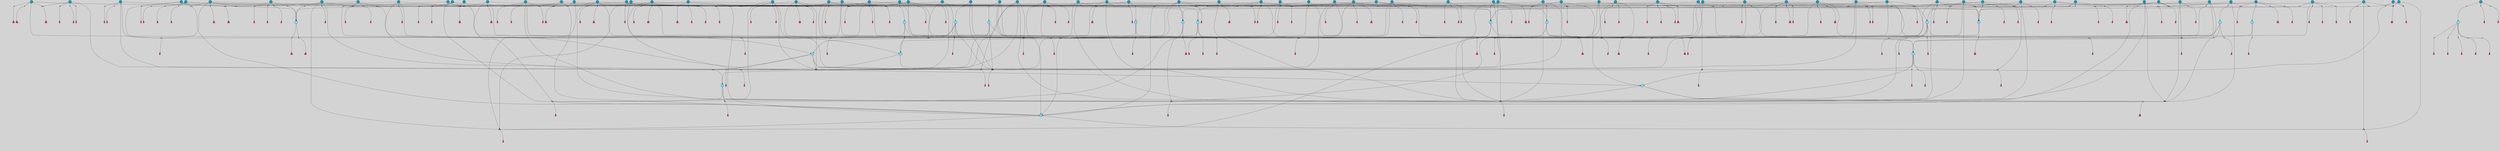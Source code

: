 // File exported with GEGELATI v1.3.1
// On the 2024-04-08 17:47:29
// With the File::TPGGraphDotExporter
digraph{
	graph[pad = "0.212, 0.055" bgcolor = lightgray]
	node[shape=circle style = filled label = ""]
		T3 [fillcolor="#66ddff"]
		T4 [fillcolor="#66ddff"]
		T7 [fillcolor="#66ddff"]
		T9 [fillcolor="#66ddff"]
		T11 [fillcolor="#66ddff"]
		T24 [fillcolor="#66ddff"]
		T27 [fillcolor="#66ddff"]
		T54 [fillcolor="#66ddff"]
		T65 [fillcolor="#66ddff"]
		T82 [fillcolor="#66ddff"]
		T129 [fillcolor="#66ddff"]
		T130 [fillcolor="#66ddff"]
		T159 [fillcolor="#1199bb"]
		T164 [fillcolor="#66ddff"]
		T176 [fillcolor="#1199bb"]
		T184 [fillcolor="#1199bb"]
		T194 [fillcolor="#1199bb"]
		T195 [fillcolor="#1199bb"]
		T207 [fillcolor="#66ddff"]
		T210 [fillcolor="#1199bb"]
		T212 [fillcolor="#66ddff"]
		T213 [fillcolor="#1199bb"]
		T228 [fillcolor="#1199bb"]
		T235 [fillcolor="#1199bb"]
		T240 [fillcolor="#66ddff"]
		T242 [fillcolor="#1199bb"]
		T245 [fillcolor="#1199bb"]
		T250 [fillcolor="#1199bb"]
		T252 [fillcolor="#1199bb"]
		T253 [fillcolor="#1199bb"]
		T256 [fillcolor="#1199bb"]
		T257 [fillcolor="#1199bb"]
		T258 [fillcolor="#1199bb"]
		T260 [fillcolor="#1199bb"]
		T261 [fillcolor="#1199bb"]
		T263 [fillcolor="#1199bb"]
		T264 [fillcolor="#1199bb"]
		T266 [fillcolor="#1199bb"]
		T268 [fillcolor="#66ddff"]
		T271 [fillcolor="#1199bb"]
		T274 [fillcolor="#1199bb"]
		T275 [fillcolor="#1199bb"]
		T278 [fillcolor="#1199bb"]
		T280 [fillcolor="#1199bb"]
		T282 [fillcolor="#1199bb"]
		T283 [fillcolor="#1199bb"]
		T284 [fillcolor="#1199bb"]
		T287 [fillcolor="#1199bb"]
		T288 [fillcolor="#1199bb"]
		T293 [fillcolor="#1199bb"]
		T300 [fillcolor="#1199bb"]
		T307 [fillcolor="#1199bb"]
		T310 [fillcolor="#1199bb"]
		T311 [fillcolor="#1199bb"]
		T312 [fillcolor="#1199bb"]
		T316 [fillcolor="#1199bb"]
		T317 [fillcolor="#66ddff"]
		T318 [fillcolor="#1199bb"]
		T319 [fillcolor="#1199bb"]
		T320 [fillcolor="#1199bb"]
		T323 [fillcolor="#1199bb"]
		T324 [fillcolor="#1199bb"]
		T325 [fillcolor="#1199bb"]
		T327 [fillcolor="#1199bb"]
		T330 [fillcolor="#1199bb"]
		T331 [fillcolor="#1199bb"]
		T332 [fillcolor="#1199bb"]
		T333 [fillcolor="#1199bb"]
		T335 [fillcolor="#1199bb"]
		T336 [fillcolor="#1199bb"]
		T338 [fillcolor="#1199bb"]
		T341 [fillcolor="#1199bb"]
		T342 [fillcolor="#1199bb"]
		T343 [fillcolor="#1199bb"]
		T344 [fillcolor="#1199bb"]
		T345 [fillcolor="#66ddff"]
		T346 [fillcolor="#1199bb"]
		T347 [fillcolor="#1199bb"]
		T348 [fillcolor="#1199bb"]
		T350 [fillcolor="#1199bb"]
		T351 [fillcolor="#1199bb"]
		T353 [fillcolor="#1199bb"]
		T356 [fillcolor="#1199bb"]
		T357 [fillcolor="#1199bb"]
		T359 [fillcolor="#1199bb"]
		T363 [fillcolor="#1199bb"]
		T365 [fillcolor="#66ddff"]
		T366 [fillcolor="#1199bb"]
		T367 [fillcolor="#1199bb"]
		T374 [fillcolor="#1199bb"]
		T375 [fillcolor="#1199bb"]
		T376 [fillcolor="#1199bb"]
		T377 [fillcolor="#1199bb"]
		T378 [fillcolor="#1199bb"]
		T379 [fillcolor="#1199bb"]
		T380 [fillcolor="#1199bb"]
		T381 [fillcolor="#1199bb"]
		T382 [fillcolor="#1199bb"]
		P2485 [fillcolor="#cccccc" shape=point] //6|
		I2485 [shape=box style=invis label="6|1&2|6#1|7&#92;n10|7&2|0#1|5&#92;n9|4&0|1#2|2&#92;n8|6&0|0#1|0&#92;n"]
		P2485 -> I2485[style=invis]
		A2051 [fillcolor="#ff3366" shape=box margin=0.03 width=0 height=0 label="3"]
		T3 -> P2485 -> A2051
		P2486 [fillcolor="#cccccc" shape=point] //3|
		I2486 [shape=box style=invis label="7|6&2|4#0|2&#92;n10|3&2|7#1|4&#92;n11|6&0|4#0|1&#92;n7|1&0|0#2|6&#92;n7|6&0|3#2|6&#92;n4|0&2|6#0|1&#92;n4|4&2|5#0|2&#92;n4|6&0|4#2|7&#92;n10|0&2|3#1|5&#92;n2|6&0|5#0|2&#92;n1|0&2|3#0|7&#92;n1|6&2|0#0|5&#92;n6|2&0|1#0|7&#92;n9|2&0|3#2|7&#92;n5|3&0|6#0|6&#92;n1|7&2|5#2|3&#92;n8|1&2|7#0|6&#92;n1|0&2|5#2|1&#92;n7|1&2|2#2|5&#92;n7|4&2|6#0|3&#92;n"]
		P2486 -> I2486[style=invis]
		A2052 [fillcolor="#ff3366" shape=box margin=0.03 width=0 height=0 label="4"]
		T3 -> P2486 -> A2052
		P2487 [fillcolor="#cccccc" shape=point] //7|
		I2487 [shape=box style=invis label="0|2&2|4#2|6&#92;n5|3&0|6#0|1&#92;n4|7&2|6#0|5&#92;n7|6&0|7#0|5&#92;n10|7&2|2#1|1&#92;n"]
		P2487 -> I2487[style=invis]
		A2053 [fillcolor="#ff3366" shape=box margin=0.03 width=0 height=0 label="4"]
		T4 -> P2487 -> A2053
		P2488 [fillcolor="#cccccc" shape=point] //0|
		I2488 [shape=box style=invis label="2|5&0|1#0|6&#92;n6|1&2|2#2|7&#92;n8|0&0|3#1|4&#92;n4|3&2|5#2|4&#92;n8|1&2|4#0|0&#92;n6|6&0|1#2|6&#92;n11|7&2|4#2|5&#92;n6|2&2|4#0|2&#92;n8|5&2|4#2|4&#92;n2|1&2|1#2|2&#92;n2|7&2|5#2|6&#92;n9|7&0|5#0|4&#92;n1|2&0|5#2|6&#92;n4|2&2|3#2|7&#92;n3|3&2|1#0|2&#92;n"]
		P2488 -> I2488[style=invis]
		A2054 [fillcolor="#ff3366" shape=box margin=0.03 width=0 height=0 label="5"]
		T4 -> P2488 -> A2054
		P2489 [fillcolor="#cccccc" shape=point] //-3|
		I2489 [shape=box style=invis label="1|6&2|7#0|7&#92;n10|2&0|7#1|3&#92;n9|6&2|7#2|2&#92;n5|3&0|7#0|7&#92;n1|6&2|3#0|0&#92;n2|3&2|3#2|2&#92;n5|1&2|6#0|6&#92;n"]
		P2489 -> I2489[style=invis]
		A2055 [fillcolor="#ff3366" shape=box margin=0.03 width=0 height=0 label="7"]
		T7 -> P2489 -> A2055
		P2490 [fillcolor="#cccccc" shape=point] //5|
		I2490 [shape=box style=invis label="0|5&2|3#0|1&#92;n0|6&2|1#2|4&#92;n6|2&2|6#0|7&#92;n7|4&0|3#0|1&#92;n5|4&0|7#1|6&#92;n9|1&0|5#2|2&#92;n6|3&2|3#1|7&#92;n11|7&2|4#1|6&#92;n2|5&0|1#0|0&#92;n4|7&0|0#0|2&#92;n6|2&0|6#0|0&#92;n2|1&2|6#2|4&#92;n10|0&2|0#1|0&#92;n6|6&2|4#0|6&#92;n"]
		P2490 -> I2490[style=invis]
		A2056 [fillcolor="#ff3366" shape=box margin=0.03 width=0 height=0 label="8"]
		T7 -> P2490 -> A2056
		P2491 [fillcolor="#cccccc" shape=point] //-6|
		I2491 [shape=box style=invis label="11|1&0|7#2|0&#92;n10|4&0|1#1|0&#92;n4|3&2|4#2|1&#92;n0|5&2|0#0|0&#92;n6|1&0|0#0|3&#92;n8|2&2|0#0|4&#92;n11|4&2|0#1|6&#92;n7|0&2|6#2|3&#92;n5|3&2|6#2|0&#92;n2|0&2|0#0|4&#92;n"]
		P2491 -> I2491[style=invis]
		A2057 [fillcolor="#ff3366" shape=box margin=0.03 width=0 height=0 label="9"]
		T9 -> P2491 -> A2057
		P2492 [fillcolor="#cccccc" shape=point] //2|
		I2492 [shape=box style=invis label="6|3&2|7#1|4&#92;n8|6&0|0#2|5&#92;n2|1&0|2#0|3&#92;n8|7&0|6#0|4&#92;n2|1&2|0#0|1&#92;n0|0&2|2#2|3&#92;n6|6&0|7#2|1&#92;n6|1&0|7#2|6&#92;n5|4&2|7#0|4&#92;n0|3&0|4#2|0&#92;n11|0&2|0#2|5&#92;n4|5&2|5#2|4&#92;n5|7&0|6#0|4&#92;n9|7&2|5#0|3&#92;n5|4&2|1#0|3&#92;n5|3&0|1#1|7&#92;n0|4&0|3#2|5&#92;n"]
		P2492 -> I2492[style=invis]
		A2058 [fillcolor="#ff3366" shape=box margin=0.03 width=0 height=0 label="10"]
		T9 -> P2492 -> A2058
		P2493 [fillcolor="#cccccc" shape=point] //6|
		I2493 [shape=box style=invis label="3|0&2|7#2|2&#92;n3|2&0|4#2|5&#92;n5|1&0|2#1|0&#92;n8|7&0|1#2|0&#92;n8|5&0|3#0|6&#92;n0|2&0|2#2|3&#92;n1|5&2|5#0|5&#92;n5|6&0|6#0|7&#92;n6|7&0|0#2|6&#92;n1|2&2|3#0|0&#92;n7|7&2|3#0|4&#92;n0|7&2|7#0|6&#92;n1|0&2|2#2|7&#92;n4|4&0|1#0|0&#92;n"]
		P2493 -> I2493[style=invis]
		A2059 [fillcolor="#ff3366" shape=box margin=0.03 width=0 height=0 label="11"]
		T11 -> P2493 -> A2059
		P2494 [fillcolor="#cccccc" shape=point] //-4|
		I2494 [shape=box style=invis label="4|1&0|4#2|6&#92;n1|2&2|2#2|0&#92;n1|2&2|0#0|6&#92;n8|4&2|3#2|5&#92;n5|5&2|1#1|0&#92;n"]
		P2494 -> I2494[style=invis]
		A2060 [fillcolor="#ff3366" shape=box margin=0.03 width=0 height=0 label="12"]
		T11 -> P2494 -> A2060
		P2495 [fillcolor="#cccccc" shape=point] //-3|
		I2495 [shape=box style=invis label="8|1&2|3#0|5&#92;n0|6&0|5#0|5&#92;n3|7&2|1#0|6&#92;n3|5&0|1#0|0&#92;n9|5&2|0#0|4&#92;n3|5&0|2#0|3&#92;n10|6&2|4#1|0&#92;n9|4&2|7#2|6&#92;n1|7&2|5#2|2&#92;n"]
		P2495 -> I2495[style=invis]
		A2061 [fillcolor="#ff3366" shape=box margin=0.03 width=0 height=0 label="5"]
		T4 -> P2495 -> A2061
		P2496 [fillcolor="#cccccc" shape=point] //1|
		I2496 [shape=box style=invis label="5|1&0|6#2|7&#92;n2|4&0|4#2|2&#92;n0|6&0|5#0|4&#92;n10|6&2|5#1|6&#92;n9|3&0|1#1|7&#92;n10|3&2|2#1|0&#92;n5|0&0|0#2|1&#92;n11|3&2|3#1|5&#92;n10|3&0|1#1|0&#92;n2|4&0|1#0|1&#92;n0|2&0|3#2|4&#92;n9|2&2|1#2|5&#92;n11|7&2|6#2|6&#92;n"]
		P2496 -> I2496[style=invis]
		T24 -> P2496 -> T7
		P2497 [fillcolor="#cccccc" shape=point] //5|
		I2497 [shape=box style=invis label="3|0&2|0#0|1&#92;n3|0&0|7#0|1&#92;n5|3&0|2#2|6&#92;n4|4&2|4#2|6&#92;n11|2&0|7#1|6&#92;n2|7&2|2#2|5&#92;n9|3&2|6#2|7&#92;n7|7&0|0#0|4&#92;n6|1&2|4#2|3&#92;n5|4&2|0#1|6&#92;n1|3&0|7#0|4&#92;n"]
		P2497 -> I2497[style=invis]
		A2062 [fillcolor="#ff3366" shape=box margin=0.03 width=0 height=0 label="7"]
		T24 -> P2497 -> A2062
		P2498 [fillcolor="#cccccc" shape=point] //-2|
		I2498 [shape=box style=invis label="4|1&0|4#0|3&#92;n4|2&0|5#2|0&#92;n5|5&2|6#0|5&#92;n1|4&0|1#0|2&#92;n6|3&2|7#1|5&#92;n0|4&2|0#0|3&#92;n8|5&2|5#1|2&#92;n10|7&2|7#1|1&#92;n3|4&0|0#2|1&#92;n3|6&2|5#2|5&#92;n8|3&0|1#0|7&#92;n10|0&2|7#1|3&#92;n4|1&2|4#0|1&#92;n9|3&2|0#0|4&#92;n3|6&2|0#0|4&#92;n1|2&0|6#2|1&#92;n4|0&2|1#2|2&#92;n"]
		P2498 -> I2498[style=invis]
		A2063 [fillcolor="#ff3366" shape=box margin=0.03 width=0 height=0 label="14"]
		T24 -> P2498 -> A2063
		P2499 [fillcolor="#cccccc" shape=point] //2|
		I2499 [shape=box style=invis label="9|1&2|3#0|1&#92;n5|2&2|0#2|4&#92;n3|6&2|5#2|7&#92;n7|0&2|5#0|4&#92;n1|2&0|3#0|5&#92;n7|3&2|7#0|0&#92;n"]
		P2499 -> I2499[style=invis]
		A2064 [fillcolor="#ff3366" shape=box margin=0.03 width=0 height=0 label="2"]
		T27 -> P2499 -> A2064
		P2500 [fillcolor="#cccccc" shape=point] //-6|
		I2500 [shape=box style=invis label="7|5&0|4#0|4&#92;n11|0&2|5#2|1&#92;n"]
		P2500 -> I2500[style=invis]
		A2065 [fillcolor="#ff3366" shape=box margin=0.03 width=0 height=0 label="3"]
		T27 -> P2500 -> A2065
		T27 -> P2486
		T27 -> P2488
		P2501 [fillcolor="#cccccc" shape=point] //0|
		I2501 [shape=box style=invis label="4|0&0|3#2|7&#92;n10|2&0|3#1|7&#92;n3|5&0|2#0|3&#92;n4|5&0|0#2|1&#92;n10|7&2|0#1|2&#92;n5|3&2|3#1|6&#92;n9|5&2|0#0|4&#92;n5|4&2|7#0|2&#92;n10|3&2|7#1|4&#92;n7|2&0|1#2|6&#92;n8|6&0|5#0|5&#92;n8|7&2|3#0|5&#92;n2|6&2|4#0|0&#92;n"]
		P2501 -> I2501[style=invis]
		A2066 [fillcolor="#ff3366" shape=box margin=0.03 width=0 height=0 label="5"]
		T27 -> P2501 -> A2066
		P2502 [fillcolor="#cccccc" shape=point] //8|
		I2502 [shape=box style=invis label="9|0&0|1#2|0&#92;n10|1&2|5#1|4&#92;n8|2&2|6#0|4&#92;n2|4&2|5#2|3&#92;n4|2&2|2#0|2&#92;n7|5&0|2#0|0&#92;n8|2&2|1#1|3&#92;n8|7&0|7#2|1&#92;n1|1&0|0#0|7&#92;n5|6&2|5#1|0&#92;n6|6&2|5#0|0&#92;n11|4&0|3#2|6&#92;n4|2&2|4#0|7&#92;n5|6&0|1#2|0&#92;n11|3&0|2#0|7&#92;n"]
		P2502 -> I2502[style=invis]
		A2067 [fillcolor="#ff3366" shape=box margin=0.03 width=0 height=0 label="6"]
		T54 -> P2502 -> A2067
		T54 -> P2497
		P2503 [fillcolor="#cccccc" shape=point] //-10|
		I2503 [shape=box style=invis label="3|6&0|0#0|4&#92;n4|1&2|4#0|1&#92;n5|1&0|1#0|4&#92;n5|5&2|6#0|5&#92;n6|5&0|6#0|3&#92;n11|1&2|0#0|1&#92;n0|7&2|0#0|3&#92;n1|2&0|6#0|1&#92;n8|0&0|4#2|0&#92;n0|4&0|7#2|7&#92;n7|0&2|7#1|3&#92;n3|1&0|5#2|5&#92;n5|1&0|4#0|3&#92;n2|2&0|2#0|0&#92;n8|3&0|1#0|7&#92;n3|0&0|3#0|5&#92;n7|2&0|5#2|0&#92;n6|3&2|7#1|5&#92;n4|7&2|7#2|1&#92;n"]
		P2503 -> I2503[style=invis]
		A2068 [fillcolor="#ff3366" shape=box margin=0.03 width=0 height=0 label="14"]
		T54 -> P2503 -> A2068
		T54 -> P2490
		T65 -> P2487
		T65 -> P2488
		P2504 [fillcolor="#cccccc" shape=point] //7|
		I2504 [shape=box style=invis label="4|0&2|1#2|2&#92;n4|2&0|5#2|0&#92;n5|5&2|6#0|5&#92;n1|4&0|1#0|2&#92;n6|3&2|7#1|5&#92;n0|4&2|0#0|3&#92;n8|5&2|5#1|4&#92;n1|2&0|6#2|1&#92;n3|4&0|0#2|1&#92;n3|6&2|5#2|5&#92;n8|3&0|1#0|7&#92;n10|0&2|2#1|3&#92;n4|1&2|4#0|1&#92;n10|7&2|7#1|1&#92;n4|1&0|4#0|3&#92;n"]
		P2504 -> I2504[style=invis]
		A2069 [fillcolor="#ff3366" shape=box margin=0.03 width=0 height=0 label="14"]
		T65 -> P2504 -> A2069
		P2505 [fillcolor="#cccccc" shape=point] //6|
		I2505 [shape=box style=invis label="7|0&2|5#1|2&#92;n10|6&2|1#1|3&#92;n7|5&0|2#0|7&#92;n10|7&0|1#1|5&#92;n4|6&2|5#0|5&#92;n4|4&0|7#2|7&#92;n"]
		P2505 -> I2505[style=invis]
		A2070 [fillcolor="#ff3366" shape=box margin=0.03 width=0 height=0 label="7"]
		T82 -> P2505 -> A2070
		P2506 [fillcolor="#cccccc" shape=point] //6|
		I2506 [shape=box style=invis label="0|5&2|3#0|1&#92;n0|6&2|1#2|4&#92;n9|1&0|5#2|2&#92;n7|4&0|3#0|1&#92;n5|4&0|7#1|6&#92;n2|5&0|1#0|0&#92;n6|3&2|3#1|7&#92;n11|7&2|4#1|6&#92;n6|2&2|6#0|1&#92;n4|7&0|0#0|2&#92;n6|2&0|6#0|0&#92;n9|1&2|6#2|4&#92;n10|0&2|0#1|0&#92;n6|6&2|4#0|6&#92;n"]
		P2506 -> I2506[style=invis]
		A2071 [fillcolor="#ff3366" shape=box margin=0.03 width=0 height=0 label="8"]
		T82 -> P2506 -> A2071
		T82 -> P2491
		T129 -> P2502
		T129 -> P2497
		P2507 [fillcolor="#cccccc" shape=point] //10|
		I2507 [shape=box style=invis label="4|5&2|7#2|1&#92;n1|7&2|3#0|6&#92;n3|5&2|2#0|3&#92;n10|3&0|7#1|4&#92;n7|1&0|4#2|6&#92;n10|2&0|3#1|7&#92;n9|5&2|0#0|4&#92;n4|0&0|3#2|7&#92;n11|4&2|6#1|2&#92;n5|4&2|7#0|2&#92;n2|6&2|4#0|0&#92;n6|5&0|7#2|1&#92;n5|3&2|3#1|6&#92;n10|7&2|0#1|2&#92;n"]
		P2507 -> I2507[style=invis]
		A2072 [fillcolor="#ff3366" shape=box margin=0.03 width=0 height=0 label="5"]
		T129 -> P2507 -> A2072
		P2508 [fillcolor="#cccccc" shape=point] //5|
		I2508 [shape=box style=invis label="9|4&2|3#1|3&#92;n0|4&2|4#0|5&#92;n6|1&2|6#2|5&#92;n4|0&0|5#2|0&#92;n"]
		P2508 -> I2508[style=invis]
		A2073 [fillcolor="#ff3366" shape=box margin=0.03 width=0 height=0 label="7"]
		T129 -> P2508 -> A2073
		P2509 [fillcolor="#cccccc" shape=point] //6|
		I2509 [shape=box style=invis label="9|4&2|7#0|6&#92;n8|4&0|1#1|0&#92;n1|3&0|0#2|1&#92;n2|4&0|6#2|2&#92;n5|1&2|5#0|7&#92;n3|0&0|3#2|6&#92;n2|2&2|6#0|2&#92;n8|4&0|4#2|2&#92;n5|1&2|4#0|3&#92;n9|4&0|6#0|6&#92;n5|0&2|2#1|5&#92;n11|7&0|0#1|1&#92;n0|4&0|3#0|3&#92;n7|7&2|4#2|5&#92;n1|5&0|1#2|1&#92;n"]
		P2509 -> I2509[style=invis]
		A2074 [fillcolor="#ff3366" shape=box margin=0.03 width=0 height=0 label="1"]
		T129 -> P2509 -> A2074
		P2510 [fillcolor="#cccccc" shape=point] //-5|
		I2510 [shape=box style=invis label="10|6&2|5#1|6&#92;n9|3&0|1#1|7&#92;n2|4&0|1#0|1&#92;n11|3&0|7#1|6&#92;n5|1&0|6#2|7&#92;n8|0&0|0#0|1&#92;n0|6&0|7#0|4&#92;n6|7&2|6#2|6&#92;n11|0&2|3#0|5&#92;n"]
		P2510 -> I2510[style=invis]
		T130 -> P2510 -> T7
		P2511 [fillcolor="#cccccc" shape=point] //9|
		I2511 [shape=box style=invis label="9|0&2|4#1|2&#92;n10|3&0|5#1|7&#92;n"]
		P2511 -> I2511[style=invis]
		A2075 [fillcolor="#ff3366" shape=box margin=0.03 width=0 height=0 label="3"]
		T130 -> P2511 -> A2075
		P2512 [fillcolor="#cccccc" shape=point] //4|
		I2512 [shape=box style=invis label="7|1&2|6#1|3&#92;n10|1&0|3#1|6&#92;n8|5&2|3#2|1&#92;n11|5&0|0#2|6&#92;n4|1&0|6#0|0&#92;n11|1&0|2#0|3&#92;n2|0&2|1#0|7&#92;n"]
		P2512 -> I2512[style=invis]
		A2076 [fillcolor="#ff3366" shape=box margin=0.03 width=0 height=0 label="2"]
		T130 -> P2512 -> A2076
		P2513 [fillcolor="#cccccc" shape=point] //-10|
		I2513 [shape=box style=invis label="8|4&0|2#0|1&#92;n5|3&2|6#2|7&#92;n3|1&2|7#0|6&#92;n4|7&0|4#0|2&#92;n1|7&2|6#0|4&#92;n10|5&2|1#1|5&#92;n4|0&0|7#0|7&#92;n6|6&0|0#0|1&#92;n10|4&2|1#1|0&#92;n"]
		P2513 -> I2513[style=invis]
		A2077 [fillcolor="#ff3366" shape=box margin=0.03 width=0 height=0 label="5"]
		T130 -> P2513 -> A2077
		P2514 [fillcolor="#cccccc" shape=point] //7|
		I2514 [shape=box style=invis label="7|0&2|1#2|0&#92;n9|7&2|1#1|7&#92;n8|2&0|1#1|0&#92;n6|6&0|2#1|1&#92;n2|2&0|5#0|0&#92;n5|7&0|0#2|1&#92;n5|1&2|5#1|5&#92;n4|7&2|4#2|3&#92;n10|5&2|2#1|5&#92;n1|3&2|2#2|0&#92;n10|2&2|6#1|5&#92;n"]
		P2514 -> I2514[style=invis]
		A2078 [fillcolor="#ff3366" shape=box margin=0.03 width=0 height=0 label="1"]
		T159 -> P2514 -> A2078
		P2515 [fillcolor="#cccccc" shape=point] //7|
		I2515 [shape=box style=invis label="7|4&2|7#0|4&#92;n4|6&0|1#2|5&#92;n2|1&2|3#0|0&#92;n4|3&2|0#0|1&#92;n0|0&2|7#2|7&#92;n7|7&0|5#2|3&#92;n5|0&2|1#2|2&#92;n10|0&0|4#1|2&#92;n4|4&0|7#0|0&#92;n6|7&0|2#0|1&#92;n1|4&2|5#0|4&#92;n"]
		P2515 -> I2515[style=invis]
		A2079 [fillcolor="#ff3366" shape=box margin=0.03 width=0 height=0 label="0"]
		T159 -> P2515 -> A2079
		P2516 [fillcolor="#cccccc" shape=point] //5|
		I2516 [shape=box style=invis label="0|5&2|3#0|1&#92;n0|6&2|1#2|4&#92;n6|2&2|6#0|7&#92;n9|0&2|7#1|1&#92;n7|4&0|3#0|1&#92;n11|7&2|4#1|6&#92;n9|1&0|5#2|2&#92;n5|4&0|7#1|6&#92;n2|5&0|1#0|0&#92;n4|7&0|0#0|2&#92;n6|2&0|6#0|0&#92;n2|1&2|6#2|4&#92;n10|0&0|0#1|0&#92;n6|6&2|4#0|6&#92;n"]
		P2516 -> I2516[style=invis]
		T159 -> P2516 -> T129
		T164 -> P2488
		P2517 [fillcolor="#cccccc" shape=point] //-1|
		I2517 [shape=box style=invis label="6|4&0|4#2|4&#92;n4|5&2|5#2|4&#92;n9|7&2|5#0|3&#92;n3|7&2|6#0|6&#92;n8|7&0|6#0|4&#92;n2|1&2|0#0|1&#92;n8|6&0|0#2|5&#92;n2|1&0|2#0|3&#92;n6|1&0|7#2|6&#92;n6|3&0|1#1|6&#92;n5|4&2|7#0|4&#92;n0|7&0|4#2|0&#92;n11|0&2|0#2|5&#92;n3|7&2|0#2|7&#92;n8|3&2|7#1|4&#92;n5|7&0|6#0|4&#92;n0|0&2|3#2|3&#92;n5|4&2|1#0|3&#92;n0|4&0|3#2|5&#92;n"]
		P2517 -> I2517[style=invis]
		A2080 [fillcolor="#ff3366" shape=box margin=0.03 width=0 height=0 label="10"]
		T164 -> P2517 -> A2080
		P2518 [fillcolor="#cccccc" shape=point] //-7|
		I2518 [shape=box style=invis label="6|1&0|2#0|3&#92;n1|2&0|1#2|0&#92;n10|3&2|2#1|1&#92;n0|1&0|2#0|7&#92;n4|6&2|7#2|4&#92;n6|0&2|7#0|6&#92;n"]
		P2518 -> I2518[style=invis]
		A2081 [fillcolor="#ff3366" shape=box margin=0.03 width=0 height=0 label="7"]
		T164 -> P2518 -> A2081
		P2519 [fillcolor="#cccccc" shape=point] //-6|
		I2519 [shape=box style=invis label="11|7&0|1#0|6&#92;n3|5&0|1#0|3&#92;n1|5&0|5#0|6&#92;n1|7&2|5#2|2&#92;n0|0&0|2#2|2&#92;n4|4&0|1#0|5&#92;n6|4&2|2#0|2&#92;n0|6&2|5#0|5&#92;n0|3&2|2#2|6&#92;n"]
		P2519 -> I2519[style=invis]
		A2082 [fillcolor="#ff3366" shape=box margin=0.03 width=0 height=0 label="5"]
		T164 -> P2519 -> A2082
		P2520 [fillcolor="#cccccc" shape=point] //4|
		I2520 [shape=box style=invis label="4|3&0|6#0|3&#92;n5|7&2|3#2|2&#92;n5|6&0|7#1|2&#92;n1|4&2|6#0|3&#92;n8|4&2|1#2|5&#92;n9|5&2|4#1|4&#92;n2|4&0|5#0|7&#92;n10|0&0|6#1|3&#92;n3|0&0|6#0|2&#92;n2|7&2|7#2|6&#92;n5|2&0|5#1|5&#92;n10|4&2|5#1|7&#92;n4|0&0|4#2|4&#92;n11|1&0|4#2|6&#92;n10|6&2|0#1|4&#92;n9|7&0|3#1|4&#92;n4|5&2|7#0|6&#92;n11|5&2|6#2|3&#92;n0|3&0|5#0|1&#92;n"]
		P2520 -> I2520[style=invis]
		A2083 [fillcolor="#ff3366" shape=box margin=0.03 width=0 height=0 label="13"]
		T164 -> P2520 -> A2083
		P2521 [fillcolor="#cccccc" shape=point] //3|
		I2521 [shape=box style=invis label="4|7&0|7#2|7&#92;n11|5&2|6#0|2&#92;n5|5&2|6#2|0&#92;n3|2&0|6#0|3&#92;n10|2&2|5#1|5&#92;n9|4&2|3#1|5&#92;n2|5&2|7#2|4&#92;n11|3&2|5#1|0&#92;n7|0&0|7#2|1&#92;n1|2&0|5#0|1&#92;n"]
		P2521 -> I2521[style=invis]
		A2084 [fillcolor="#ff3366" shape=box margin=0.03 width=0 height=0 label="5"]
		T176 -> P2521 -> A2084
		P2522 [fillcolor="#cccccc" shape=point] //2|
		I2522 [shape=box style=invis label="7|1&0|6#0|1&#92;n5|2&2|5#1|6&#92;n10|1&2|1#1|1&#92;n4|7&0|4#2|2&#92;n11|7&0|4#2|7&#92;n5|0&0|5#1|7&#92;n8|2&0|5#2|4&#92;n10|0&2|6#1|6&#92;n5|1&0|1#2|3&#92;n1|6&2|0#0|1&#92;n9|6&2|2#1|4&#92;n3|4&2|3#0|0&#92;n10|1&0|1#1|0&#92;n2|2&0|1#2|1&#92;n3|1&2|7#0|3&#92;n"]
		P2522 -> I2522[style=invis]
		A2085 [fillcolor="#ff3366" shape=box margin=0.03 width=0 height=0 label="10"]
		T176 -> P2522 -> A2085
		P2523 [fillcolor="#cccccc" shape=point] //-1|
		I2523 [shape=box style=invis label="1|7&2|1#0|6&#92;n8|1&2|3#0|5&#92;n10|6&2|7#1|0&#92;n1|7&2|5#0|2&#92;n0|3&0|3#2|2&#92;n3|5&0|1#0|0&#92;n3|5&0|2#0|3&#92;n1|5&2|0#0|4&#92;n5|7&2|2#2|5&#92;n4|0&2|3#0|3&#92;n"]
		P2523 -> I2523[style=invis]
		T176 -> P2523 -> T3
		P2524 [fillcolor="#cccccc" shape=point] //-3|
		I2524 [shape=box style=invis label="6|3&2|4#1|4&#92;n5|3&0|1#1|7&#92;n2|1&0|2#2|3&#92;n8|7&0|6#0|4&#92;n2|1&2|0#0|1&#92;n0|0&2|2#2|3&#92;n6|1&0|7#2|6&#92;n5|7&0|2#0|4&#92;n0|3&0|4#2|0&#92;n11|0&2|0#2|5&#92;n6|0&2|0#1|4&#92;n8|6&0|2#2|5&#92;n5|4&2|1#0|3&#92;n9|7&2|5#0|3&#92;n5|4&2|7#0|4&#92;n"]
		P2524 -> I2524[style=invis]
		A2086 [fillcolor="#ff3366" shape=box margin=0.03 width=0 height=0 label="10"]
		T176 -> P2524 -> A2086
		P2525 [fillcolor="#cccccc" shape=point] //4|
		I2525 [shape=box style=invis label="7|1&0|6#0|1&#92;n5|2&2|5#1|6&#92;n10|1&2|1#1|1&#92;n9|6&2|2#1|4&#92;n4|7&0|4#2|2&#92;n9|6&0|4#1|1&#92;n10|0&2|6#1|6&#92;n5|1&0|1#2|3&#92;n1|6&2|0#0|1&#92;n8|2&0|5#2|4&#92;n3|4&2|3#0|0&#92;n10|1&0|5#1|0&#92;n2|2&0|1#2|1&#92;n3|1&2|7#0|3&#92;n"]
		P2525 -> I2525[style=invis]
		A2087 [fillcolor="#ff3366" shape=box margin=0.03 width=0 height=0 label="10"]
		T176 -> P2525 -> A2087
		T184 -> P2510
		P2526 [fillcolor="#cccccc" shape=point] //-9|
		I2526 [shape=box style=invis label="10|3&0|5#1|7&#92;n9|0&2|4#1|3&#92;n"]
		P2526 -> I2526[style=invis]
		A2088 [fillcolor="#ff3366" shape=box margin=0.03 width=0 height=0 label="3"]
		T184 -> P2526 -> A2088
		P2527 [fillcolor="#cccccc" shape=point] //-6|
		I2527 [shape=box style=invis label="3|5&0|0#0|2&#92;n6|6&2|1#2|6&#92;n4|6&0|1#2|5&#92;n7|1&0|6#1|3&#92;n11|1&2|4#0|5&#92;n1|2&0|1#2|3&#92;n4|3&0|5#2|4&#92;n4|0&0|5#2|0&#92;n8|5&2|4#2|4&#92;n2|4&0|1#0|6&#92;n5|1&2|4#0|0&#92;n3|3&2|1#0|2&#92;n9|7&0|5#0|4&#92;n2|2&0|6#2|0&#92;n7|1&2|2#2|2&#92;n"]
		P2527 -> I2527[style=invis]
		A2089 [fillcolor="#ff3366" shape=box margin=0.03 width=0 height=0 label="5"]
		T184 -> P2527 -> A2089
		P2528 [fillcolor="#cccccc" shape=point] //3|
		I2528 [shape=box style=invis label="7|2&0|2#2|4&#92;n0|4&0|6#2|7&#92;n9|0&0|1#2|2&#92;n8|6&0|0#1|0&#92;n"]
		P2528 -> I2528[style=invis]
		A2090 [fillcolor="#ff3366" shape=box margin=0.03 width=0 height=0 label="3"]
		T184 -> P2528 -> A2090
		T184 -> P2521
		P2529 [fillcolor="#cccccc" shape=point] //-2|
		I2529 [shape=box style=invis label="1|0&0|3#0|3&#92;n2|7&0|4#0|4&#92;n11|6&2|1#1|4&#92;n6|1&2|5#0|0&#92;n2|0&2|0#0|6&#92;n1|3&2|1#0|4&#92;n"]
		P2529 -> I2529[style=invis]
		A2091 [fillcolor="#ff3366" shape=box margin=0.03 width=0 height=0 label="2"]
		T194 -> P2529 -> A2091
		P2530 [fillcolor="#cccccc" shape=point] //3|
		I2530 [shape=box style=invis label="5|4&2|7#0|4&#92;n0|4&0|3#2|5&#92;n8|6&0|0#2|5&#92;n2|1&0|2#0|3&#92;n9|7&0|6#0|4&#92;n0|0&2|2#2|3&#92;n6|6&0|7#2|1&#92;n6|1&0|7#2|6&#92;n0|3&0|4#2|0&#92;n11|0&2|0#2|5&#92;n4|5&2|5#2|4&#92;n5|3&0|1#1|7&#92;n9|7&2|2#0|3&#92;n5|4&2|1#0|3&#92;n5|0&0|6#0|4&#92;n0|0&0|1#2|0&#92;n"]
		P2530 -> I2530[style=invis]
		A2092 [fillcolor="#ff3366" shape=box margin=0.03 width=0 height=0 label="10"]
		T194 -> P2530 -> A2092
		T194 -> P2523
		P2531 [fillcolor="#cccccc" shape=point] //10|
		I2531 [shape=box style=invis label="6|1&2|4#2|3&#92;n3|0&0|7#0|1&#92;n5|3&0|2#2|6&#92;n4|4&0|4#2|6&#92;n5|4&2|0#1|6&#92;n10|5&0|6#1|5&#92;n2|5&2|1#2|2&#92;n1|3&0|7#0|4&#92;n3|0&2|0#0|1&#92;n11|2&0|5#1|6&#92;n9|3&2|6#2|7&#92;n7|7&0|0#0|4&#92;n"]
		P2531 -> I2531[style=invis]
		A2093 [fillcolor="#ff3366" shape=box margin=0.03 width=0 height=0 label="7"]
		T194 -> P2531 -> A2093
		P2532 [fillcolor="#cccccc" shape=point] //5|
		I2532 [shape=box style=invis label="3|0&2|0#2|1&#92;n3|0&0|7#0|1&#92;n5|3&0|2#2|6&#92;n4|4&2|4#2|6&#92;n5|4&2|0#1|6&#92;n2|7&2|2#2|5&#92;n1|3&0|7#0|4&#92;n11|6&2|2#0|7&#92;n7|7&0|0#0|4&#92;n6|1&2|4#2|3&#92;n11|0&0|7#1|6&#92;n9|3&2|6#2|7&#92;n"]
		P2532 -> I2532[style=invis]
		A2094 [fillcolor="#ff3366" shape=box margin=0.03 width=0 height=0 label="7"]
		T195 -> P2532 -> A2094
		P2533 [fillcolor="#cccccc" shape=point] //4|
		I2533 [shape=box style=invis label="7|1&0|6#0|1&#92;n6|7&2|7#1|7&#92;n10|1&2|1#1|1&#92;n9|6&2|2#1|4&#92;n4|7&0|4#2|2&#92;n9|6&0|5#1|1&#92;n10|0&2|6#1|6&#92;n5|1&0|1#2|3&#92;n10|1&0|5#1|0&#92;n3|4&2|3#0|0&#92;n8|2&0|5#2|4&#92;n1|6&2|0#0|0&#92;n2|3&0|1#2|6&#92;n5|2&2|2#1|6&#92;n2|2&0|1#2|1&#92;n3|1&2|7#0|3&#92;n6|7&2|3#0|4&#92;n"]
		P2533 -> I2533[style=invis]
		A2095 [fillcolor="#ff3366" shape=box margin=0.03 width=0 height=0 label="10"]
		T195 -> P2533 -> A2095
		P2534 [fillcolor="#cccccc" shape=point] //-4|
		I2534 [shape=box style=invis label="0|4&0|0#2|7&#92;n8|5&2|4#2|4&#92;n4|3&2|5#2|4&#92;n11|7&2|2#2|5&#92;n6|5&2|2#2|7&#92;n3|2&0|7#0|7&#92;n3|3&2|1#0|3&#92;n2|6&0|3#2|5&#92;n0|1&2|6#2|2&#92;n8|2&0|0#1|6&#92;n0|7&0|5#0|4&#92;n9|5&0|3#2|7&#92;n2|7&2|5#2|6&#92;n9|0&2|0#0|1&#92;n1|2&2|4#0|2&#92;n"]
		P2534 -> I2534[style=invis]
		T195 -> P2534 -> T27
		T195 -> P2515
		T207 -> P2514
		P2535 [fillcolor="#cccccc" shape=point] //-3|
		I2535 [shape=box style=invis label="3|7&0|0#0|2&#92;n11|5&0|1#1|1&#92;n4|1&0|6#2|6&#92;n4|0&0|1#0|5&#92;n"]
		P2535 -> I2535[style=invis]
		T207 -> P2535 -> T24
		P2536 [fillcolor="#cccccc" shape=point] //5|
		I2536 [shape=box style=invis label="8|1&2|6#0|6&#92;n3|0&0|7#0|1&#92;n11|3&0|2#2|6&#92;n4|4&2|4#2|6&#92;n11|2&0|7#1|6&#92;n2|7&2|2#2|5&#92;n7|7&0|0#0|4&#92;n6|1&2|4#2|3&#92;n5|4&2|0#1|6&#92;n3|0&2|0#0|1&#92;n1|3&0|7#0|4&#92;n"]
		P2536 -> I2536[style=invis]
		A2096 [fillcolor="#ff3366" shape=box margin=0.03 width=0 height=0 label="7"]
		T207 -> P2536 -> A2096
		P2537 [fillcolor="#cccccc" shape=point] //5|
		I2537 [shape=box style=invis label="10|4&2|6#1|2&#92;n8|4&0|1#1|0&#92;n0|4&2|6#0|0&#92;n8|4&2|5#2|1&#92;n7|5&2|5#1|0&#92;n3|6&0|6#2|2&#92;n1|7&0|7#0|5&#92;n2|0&0|7#2|4&#92;n9|4&2|6#2|7&#92;n2|6&2|2#0|0&#92;n11|7&2|7#0|7&#92;n5|5&0|0#0|1&#92;n10|1&0|0#1|0&#92;n7|3&0|1#2|5&#92;n9|2&2|7#1|5&#92;n9|0&2|5#1|2&#92;n1|6&2|4#2|2&#92;n3|3&2|2#0|7&#92;n1|6&2|0#0|0&#92;n6|4&2|6#1|0&#92;n"]
		P2537 -> I2537[style=invis]
		A2097 [fillcolor="#ff3366" shape=box margin=0.03 width=0 height=0 label="1"]
		T207 -> P2537 -> A2097
		P2538 [fillcolor="#cccccc" shape=point] //7|
		I2538 [shape=box style=invis label="6|1&2|6#2|7&#92;n7|0&2|4#2|3&#92;n3|3&0|7#0|6&#92;n5|4&0|2#2|4&#92;n8|5&2|6#2|7&#92;n0|0&2|3#0|3&#92;n5|4&2|4#2|6&#92;n"]
		P2538 -> I2538[style=invis]
		T207 -> P2538 -> T4
		T210 -> P2515
		T210 -> P2497
		P2539 [fillcolor="#cccccc" shape=point] //6|
		I2539 [shape=box style=invis label="10|4&2|6#1|2&#92;n8|4&0|1#1|0&#92;n0|4&2|6#0|0&#92;n8|4&2|5#2|1&#92;n7|5&2|5#1|0&#92;n3|6&0|6#2|2&#92;n1|7&0|7#0|5&#92;n2|0&0|7#2|4&#92;n2|6&2|2#0|0&#92;n0|7&2|7#0|7&#92;n11|6&0|4#2|2&#92;n5|5&0|0#0|1&#92;n10|1&0|0#1|0&#92;n7|3&0|1#2|5&#92;n9|2&2|7#1|5&#92;n9|4&2|6#2|7&#92;n1|6&2|4#2|2&#92;n3|3&2|2#0|7&#92;n1|6&2|0#0|0&#92;n6|4&2|6#1|0&#92;n"]
		P2539 -> I2539[style=invis]
		A2098 [fillcolor="#ff3366" shape=box margin=0.03 width=0 height=0 label="1"]
		T210 -> P2539 -> A2098
		P2540 [fillcolor="#cccccc" shape=point] //2|
		I2540 [shape=box style=invis label="4|5&2|7#2|1&#92;n1|7&2|3#0|6&#92;n3|5&2|2#0|3&#92;n10|3&2|7#1|4&#92;n7|1&0|4#2|6&#92;n4|0&0|3#2|7&#92;n9|5&2|0#0|4&#92;n10|2&0|3#1|7&#92;n11|4&2|6#1|2&#92;n10|3&2|1#1|6&#92;n5|4&2|7#0|2&#92;n2|6&2|4#0|0&#92;n6|5&0|7#2|1&#92;n5|3&2|3#1|6&#92;n10|7&2|0#1|2&#92;n"]
		P2540 -> I2540[style=invis]
		A2099 [fillcolor="#ff3366" shape=box margin=0.03 width=0 height=0 label="5"]
		T210 -> P2540 -> A2099
		P2541 [fillcolor="#cccccc" shape=point] //9|
		I2541 [shape=box style=invis label="11|0&2|0#1|1&#92;n3|6&0|6#0|0&#92;n1|4&0|0#2|4&#92;n7|5&2|2#1|3&#92;n11|7&2|6#1|7&#92;n5|2&0|6#1|5&#92;n9|5&0|6#0|3&#92;n2|2&2|7#0|5&#92;n9|3&2|2#2|0&#92;n11|0&2|7#0|1&#92;n1|1&2|0#0|1&#92;n6|6&0|6#1|2&#92;n9|7&0|1#0|3&#92;n2|0&2|4#2|5&#92;n2|4&2|2#0|0&#92;n6|1&2|1#1|7&#92;n10|7&2|5#1|6&#92;n11|5&2|7#2|4&#92;n"]
		P2541 -> I2541[style=invis]
		A2100 [fillcolor="#ff3366" shape=box margin=0.03 width=0 height=0 label="1"]
		T210 -> P2541 -> A2100
		P2542 [fillcolor="#cccccc" shape=point] //5|
		I2542 [shape=box style=invis label="9|4&2|3#1|3&#92;n0|4&2|4#0|5&#92;n6|1&2|6#2|5&#92;n4|0&0|5#2|0&#92;n"]
		P2542 -> I2542[style=invis]
		A2101 [fillcolor="#ff3366" shape=box margin=0.03 width=0 height=0 label="7"]
		T212 -> P2542 -> A2101
		P2543 [fillcolor="#cccccc" shape=point] //10|
		I2543 [shape=box style=invis label="4|5&2|7#2|1&#92;n1|7&2|3#0|6&#92;n3|5&2|2#0|3&#92;n10|3&0|7#1|4&#92;n7|1&0|4#2|6&#92;n10|2&0|3#1|7&#92;n9|5&2|0#0|4&#92;n4|0&0|3#2|7&#92;n11|4&2|6#1|2&#92;n5|4&2|7#0|2&#92;n2|6&2|4#0|0&#92;n6|5&0|7#2|1&#92;n5|3&2|3#1|6&#92;n10|7&2|0#1|2&#92;n"]
		P2543 -> I2543[style=invis]
		A2102 [fillcolor="#ff3366" shape=box margin=0.03 width=0 height=0 label="5"]
		T212 -> P2543 -> A2102
		P2544 [fillcolor="#cccccc" shape=point] //6|
		I2544 [shape=box style=invis label="9|4&2|7#0|6&#92;n8|4&0|1#1|0&#92;n1|3&0|0#2|1&#92;n2|4&0|6#2|2&#92;n5|1&2|5#0|7&#92;n3|0&0|3#2|6&#92;n2|2&2|6#0|2&#92;n8|4&0|4#2|2&#92;n5|1&2|4#0|3&#92;n9|4&0|6#0|6&#92;n5|0&2|2#1|5&#92;n11|7&0|0#1|1&#92;n0|4&0|3#0|3&#92;n7|7&2|4#2|5&#92;n1|5&0|1#2|1&#92;n"]
		P2544 -> I2544[style=invis]
		A2103 [fillcolor="#ff3366" shape=box margin=0.03 width=0 height=0 label="1"]
		T212 -> P2544 -> A2103
		P2545 [fillcolor="#cccccc" shape=point] //5|
		I2545 [shape=box style=invis label="3|0&2|0#0|1&#92;n3|0&0|7#0|1&#92;n5|3&0|2#2|6&#92;n4|4&2|4#2|6&#92;n11|2&0|7#1|6&#92;n2|7&2|2#2|5&#92;n9|3&2|6#2|7&#92;n7|7&0|0#0|4&#92;n6|1&2|4#2|3&#92;n5|4&2|0#1|6&#92;n1|3&0|7#0|4&#92;n"]
		P2545 -> I2545[style=invis]
		A2104 [fillcolor="#ff3366" shape=box margin=0.03 width=0 height=0 label="7"]
		T212 -> P2545 -> A2104
		P2546 [fillcolor="#cccccc" shape=point] //8|
		I2546 [shape=box style=invis label="9|0&0|1#2|0&#92;n10|1&2|5#1|4&#92;n8|2&2|6#0|4&#92;n2|4&2|5#2|3&#92;n4|2&2|2#0|2&#92;n7|5&0|2#0|0&#92;n8|2&2|1#1|3&#92;n8|7&0|7#2|1&#92;n1|1&0|0#0|7&#92;n5|6&2|5#1|0&#92;n6|6&2|5#0|0&#92;n11|4&0|3#2|6&#92;n4|2&2|4#0|7&#92;n5|6&0|1#2|0&#92;n11|3&0|2#0|7&#92;n"]
		P2546 -> I2546[style=invis]
		A2105 [fillcolor="#ff3366" shape=box margin=0.03 width=0 height=0 label="6"]
		T212 -> P2546 -> A2105
		P2547 [fillcolor="#cccccc" shape=point] //5|
		I2547 [shape=box style=invis label="0|5&2|3#0|1&#92;n0|6&2|1#2|4&#92;n6|2&2|6#0|7&#92;n9|0&2|7#1|1&#92;n7|4&0|3#0|1&#92;n11|7&2|4#1|6&#92;n9|1&0|5#2|2&#92;n5|4&0|7#1|6&#92;n2|5&0|1#0|0&#92;n4|7&0|0#0|2&#92;n6|2&0|6#0|0&#92;n2|1&2|6#2|4&#92;n10|0&0|0#1|0&#92;n6|6&2|4#0|6&#92;n"]
		P2547 -> I2547[style=invis]
		T213 -> P2547 -> T212
		P2548 [fillcolor="#cccccc" shape=point] //7|
		I2548 [shape=box style=invis label="7|4&2|7#0|4&#92;n4|6&0|1#2|5&#92;n2|1&2|3#0|0&#92;n4|3&2|0#0|1&#92;n0|0&2|7#2|7&#92;n7|7&0|5#2|3&#92;n5|0&2|1#2|2&#92;n10|0&0|4#1|2&#92;n4|4&0|7#0|0&#92;n6|7&0|2#0|1&#92;n1|4&2|5#0|4&#92;n"]
		P2548 -> I2548[style=invis]
		A2106 [fillcolor="#ff3366" shape=box margin=0.03 width=0 height=0 label="0"]
		T213 -> P2548 -> A2106
		P2549 [fillcolor="#cccccc" shape=point] //7|
		I2549 [shape=box style=invis label="7|0&2|1#2|0&#92;n9|7&2|1#1|7&#92;n8|2&0|1#1|0&#92;n6|6&0|2#1|1&#92;n2|2&0|5#0|0&#92;n5|7&0|0#2|1&#92;n5|1&2|5#1|5&#92;n4|7&2|4#2|3&#92;n10|5&2|2#1|5&#92;n1|3&2|2#2|0&#92;n10|2&2|6#1|5&#92;n"]
		P2549 -> I2549[style=invis]
		A2107 [fillcolor="#ff3366" shape=box margin=0.03 width=0 height=0 label="1"]
		T213 -> P2549 -> A2107
		P2550 [fillcolor="#cccccc" shape=point] //-8|
		I2550 [shape=box style=invis label="0|4&0|3#2|5&#92;n2|1&0|2#2|3&#92;n8|7&0|6#0|4&#92;n0|4&2|4#0|1&#92;n9|4&2|5#0|3&#92;n0|0&2|7#2|3&#92;n4|5&2|5#2|4&#92;n5|7&0|6#0|4&#92;n5|4&2|7#0|4&#92;n0|3&0|4#2|0&#92;n6|3&2|2#1|4&#92;n11|7&2|0#2|5&#92;n6|1&0|7#2|5&#92;n5|3&0|1#1|7&#92;n2|0&2|0#0|1&#92;n6|6&0|7#2|1&#92;n"]
		P2550 -> I2550[style=invis]
		A2108 [fillcolor="#ff3366" shape=box margin=0.03 width=0 height=0 label="10"]
		T228 -> P2550 -> A2108
		P2551 [fillcolor="#cccccc" shape=point] //5|
		I2551 [shape=box style=invis label="1|6&2|7#0|7&#92;n9|2&2|7#2|2&#92;n10|2&0|7#1|3&#92;n5|3&0|7#0|7&#92;n7|0&2|7#2|2&#92;n1|6&2|3#0|0&#92;n2|3&2|3#2|2&#92;n"]
		P2551 -> I2551[style=invis]
		A2109 [fillcolor="#ff3366" shape=box margin=0.03 width=0 height=0 label="7"]
		T228 -> P2551 -> A2109
		P2552 [fillcolor="#cccccc" shape=point] //10|
		I2552 [shape=box style=invis label="10|1&0|3#1|1&#92;n2|3&0|3#2|0&#92;n6|0&0|5#2|4&#92;n5|6&2|1#1|6&#92;n1|2&2|4#2|0&#92;n5|5&0|1#0|1&#92;n11|0&0|4#2|0&#92;n6|4&0|2#2|4&#92;n10|4&2|7#1|3&#92;n3|0&2|5#0|6&#92;n1|6&2|7#0|7&#92;n8|3&2|6#2|7&#92;n"]
		P2552 -> I2552[style=invis]
		T228 -> P2552 -> T9
		T228 -> P2489
		P2553 [fillcolor="#cccccc" shape=point] //1|
		I2553 [shape=box style=invis label="1|3&0|4#0|3&#92;n8|7&2|6#0|1&#92;n3|3&0|7#0|6&#92;n4|7&2|4#0|4&#92;n3|4&2|1#0|2&#92;n9|4&0|7#2|6&#92;n8|7&2|1#1|5&#92;n6|0&2|0#2|6&#92;n7|4&0|2#0|2&#92;n"]
		P2553 -> I2553[style=invis]
		A2110 [fillcolor="#ff3366" shape=box margin=0.03 width=0 height=0 label="5"]
		T228 -> P2553 -> A2110
		T235 -> P2510
		P2554 [fillcolor="#cccccc" shape=point] //-2|
		I2554 [shape=box style=invis label="3|0&2|0#0|1&#92;n5|3&2|6#2|7&#92;n9|1&0|3#2|5&#92;n5|3&0|2#2|6&#92;n4|4&2|4#2|6&#92;n11|2&0|7#1|6&#92;n2|7&2|2#2|5&#92;n3|0&0|7#0|1&#92;n6|1&2|4#2|3&#92;n5|4&2|0#1|6&#92;n1|3&0|7#0|4&#92;n"]
		P2554 -> I2554[style=invis]
		A2111 [fillcolor="#ff3366" shape=box margin=0.03 width=0 height=0 label="7"]
		T235 -> P2554 -> A2111
		P2555 [fillcolor="#cccccc" shape=point] //2|
		I2555 [shape=box style=invis label="9|1&2|3#0|1&#92;n3|6&2|5#2|7&#92;n1|2&0|3#0|5&#92;n7|0&2|5#1|4&#92;n7|3&2|7#0|0&#92;n7|6&2|5#0|7&#92;n"]
		P2555 -> I2555[style=invis]
		A2112 [fillcolor="#ff3366" shape=box margin=0.03 width=0 height=0 label="2"]
		T235 -> P2555 -> A2112
		P2556 [fillcolor="#cccccc" shape=point] //-2|
		I2556 [shape=box style=invis label="5|2&2|0#2|4&#92;n9|1&2|3#0|1&#92;n3|6&2|5#2|7&#92;n7|0&2|1#0|4&#92;n1|2&0|3#0|5&#92;n7|3&2|7#0|0&#92;n"]
		P2556 -> I2556[style=invis]
		A2113 [fillcolor="#ff3366" shape=box margin=0.03 width=0 height=0 label="2"]
		T235 -> P2556 -> A2113
		P2557 [fillcolor="#cccccc" shape=point] //-3|
		I2557 [shape=box style=invis label="6|3&2|4#1|4&#92;n5|3&0|0#1|7&#92;n2|1&0|2#2|3&#92;n8|7&0|6#0|4&#92;n2|1&2|0#0|1&#92;n6|0&2|0#1|4&#92;n6|1&0|7#2|6&#92;n0|3&0|4#2|0&#92;n11|0&2|0#2|5&#92;n0|0&2|2#2|3&#92;n8|6&0|2#2|5&#92;n5|4&2|1#0|3&#92;n9|7&2|5#0|3&#92;n5|4&2|7#0|4&#92;n"]
		P2557 -> I2557[style=invis]
		A2114 [fillcolor="#ff3366" shape=box margin=0.03 width=0 height=0 label="10"]
		T235 -> P2557 -> A2114
		T240 -> P2514
		P2558 [fillcolor="#cccccc" shape=point] //7|
		I2558 [shape=box style=invis label="7|4&2|7#0|4&#92;n1|4&2|5#0|4&#92;n2|1&2|3#0|0&#92;n4|3&2|0#0|1&#92;n0|0&2|7#2|7&#92;n7|7&0|5#2|3&#92;n5|0&2|1#2|2&#92;n6|6&2|5#0|2&#92;n5|0&0|4#1|2&#92;n4|4&0|7#0|0&#92;n6|7&0|2#0|1&#92;n4|6&0|1#2|5&#92;n"]
		P2558 -> I2558[style=invis]
		A2115 [fillcolor="#ff3366" shape=box margin=0.03 width=0 height=0 label="0"]
		T240 -> P2558 -> A2115
		T240 -> P2535
		P2559 [fillcolor="#cccccc" shape=point] //1|
		I2559 [shape=box style=invis label="3|2&2|4#2|5&#92;n2|5&0|1#0|6&#92;n6|2&2|4#0|2&#92;n3|3&2|1#0|2&#92;n3|3&2|1#2|7&#92;n8|1&2|4#0|2&#92;n4|3&2|5#2|4&#92;n4|2&2|3#2|7&#92;n6|1&2|2#2|7&#92;n9|3&2|7#2|0&#92;n6|7&0|3#0|3&#92;n8|5&2|4#2|4&#92;n9|1&2|0#2|2&#92;n2|7&2|5#2|6&#92;n1|2&0|5#0|6&#92;n6|6&0|1#2|6&#92;n8|0&0|3#1|4&#92;n"]
		P2559 -> I2559[style=invis]
		A2116 [fillcolor="#ff3366" shape=box margin=0.03 width=0 height=0 label="5"]
		T240 -> P2559 -> A2116
		P2560 [fillcolor="#cccccc" shape=point] //4|
		I2560 [shape=box style=invis label="7|1&2|6#1|3&#92;n2|6&0|7#2|4&#92;n8|0&2|3#2|1&#92;n4|0&2|4#2|6&#92;n4|1&0|6#0|0&#92;n2|5&2|1#0|7&#92;n"]
		P2560 -> I2560[style=invis]
		A2117 [fillcolor="#ff3366" shape=box margin=0.03 width=0 height=0 label="2"]
		T242 -> P2560 -> A2117
		T242 -> P2551
		P2561 [fillcolor="#cccccc" shape=point] //-4|
		I2561 [shape=box style=invis label="0|7&2|5#0|4&#92;n8|5&0|5#2|7&#92;n5|6&0|7#0|4&#92;n7|0&0|5#2|1&#92;n10|6&2|1#1|2&#92;n0|0&2|1#0|6&#92;n8|4&0|5#0|6&#92;n4|2&0|5#2|4&#92;n"]
		P2561 -> I2561[style=invis]
		A2118 [fillcolor="#ff3366" shape=box margin=0.03 width=0 height=0 label="5"]
		T242 -> P2561 -> A2118
		P2562 [fillcolor="#cccccc" shape=point] //-7|
		I2562 [shape=box style=invis label="9|7&2|6#0|3&#92;n10|7&0|7#1|7&#92;n3|3&0|7#0|1&#92;n8|2&2|7#1|5&#92;n6|1&0|7#0|6&#92;n0|3&0|0#2|3&#92;n4|5&0|1#0|2&#92;n7|4&2|1#0|1&#92;n"]
		P2562 -> I2562[style=invis]
		A2119 [fillcolor="#ff3366" shape=box margin=0.03 width=0 height=0 label="0"]
		T242 -> P2562 -> A2119
		P2563 [fillcolor="#cccccc" shape=point] //-2|
		I2563 [shape=box style=invis label="11|7&2|0#1|7&#92;n4|3&0|1#2|5&#92;n0|4&2|4#2|7&#92;n1|6&0|0#0|4&#92;n4|0&0|0#0|5&#92;n0|6&2|3#2|0&#92;n9|6&2|5#1|3&#92;n0|7&2|1#2|5&#92;n4|4&0|5#0|1&#92;n10|4&0|0#1|0&#92;n"]
		P2563 -> I2563[style=invis]
		A2120 [fillcolor="#ff3366" shape=box margin=0.03 width=0 height=0 label="12"]
		T242 -> P2563 -> A2120
		T245 -> P2490
		T245 -> P2528
		P2564 [fillcolor="#cccccc" shape=point] //1|
		I2564 [shape=box style=invis label="0|7&2|1#0|0&#92;n9|4&0|4#0|2&#92;n9|3&0|4#1|7&#92;n3|2&0|1#2|6&#92;n4|0&0|3#0|7&#92;n9|7&2|1#0|4&#92;n0|3&0|3#2|3&#92;n9|1&0|4#1|4&#92;n1|6&2|1#2|3&#92;n0|6&0|6#0|0&#92;n"]
		P2564 -> I2564[style=invis]
		A2121 [fillcolor="#ff3366" shape=box margin=0.03 width=0 height=0 label="7"]
		T245 -> P2564 -> A2121
		T245 -> P2510
		P2565 [fillcolor="#cccccc" shape=point] //8|
		I2565 [shape=box style=invis label="5|4&2|1#1|0&#92;n3|0&0|3#2|0&#92;n3|7&2|2#0|6&#92;n6|6&0|2#2|4&#92;n0|0&0|2#0|6&#92;n"]
		P2565 -> I2565[style=invis]
		T250 -> P2565 -> T164
		T250 -> P2532
		T250 -> P2515
		T250 -> P2497
		T250 -> P2531
		T252 -> P2535
		T252 -> P2536
		P2566 [fillcolor="#cccccc" shape=point] //8|
		I2566 [shape=box style=invis label="5|6&2|1#1|4&#92;n3|3&0|7#0|7&#92;n0|0&2|3#2|3&#92;n2|0&2|7#2|1&#92;n2|7&0|4#2|6&#92;n4|7&2|5#0|0&#92;n5|4&0|2#2|4&#92;n"]
		P2566 -> I2566[style=invis]
		T252 -> P2566 -> T4
		T252 -> P2505
		T252 -> P2497
		T253 -> P2505
		T253 -> P2491
		P2567 [fillcolor="#cccccc" shape=point] //2|
		I2567 [shape=box style=invis label="7|5&0|2#0|0&#92;n1|1&0|5#0|4&#92;n9|0&0|1#2|0&#92;n8|2&2|1#1|3&#92;n8|7&0|7#2|1&#92;n4|2&2|2#0|7&#92;n6|3&2|5#0|0&#92;n11|4&0|3#2|6&#92;n1|1&0|0#0|7&#92;n5|6&0|1#2|0&#92;n3|7&2|5#0|6&#92;n8|4&2|6#0|7&#92;n"]
		P2567 -> I2567[style=invis]
		T253 -> P2567 -> T240
		T253 -> P2505
		T256 -> P2514
		T256 -> P2535
		P2568 [fillcolor="#cccccc" shape=point] //-6|
		I2568 [shape=box style=invis label="2|0&2|7#2|4&#92;n5|5&0|2#0|2&#92;n0|2&2|6#2|1&#92;n8|0&0|3#1|4&#92;n9|0&2|3#0|2&#92;n2|5&2|1#0|6&#92;n3|2&2|4#2|5&#92;n4|3&2|5#0|4&#92;n3|1&2|1#0|0&#92;n11|0&2|0#0|3&#92;n9|3&2|7#2|0&#92;n2|7&2|5#2|6&#92;n3|1&2|0#2|7&#92;n7|0&2|4#1|4&#92;n8|1&2|4#0|2&#92;n4|6&0|1#2|6&#92;n5|1&0|5#0|4&#92;n"]
		P2568 -> I2568[style=invis]
		A2122 [fillcolor="#ff3366" shape=box margin=0.03 width=0 height=0 label="5"]
		T256 -> P2568 -> A2122
		P2569 [fillcolor="#cccccc" shape=point] //-7|
		I2569 [shape=box style=invis label="10|2&0|6#1|3&#92;n5|3&0|7#0|7&#92;n10|6&0|0#1|5&#92;n5|2&0|2#0|1&#92;n1|0&2|7#0|7&#92;n1|6&2|3#0|0&#92;n9|2&2|7#2|2&#92;n7|0&2|7#2|5&#92;n7|0&2|6#0|2&#92;n2|3&2|3#2|2&#92;n"]
		P2569 -> I2569[style=invis]
		A2123 [fillcolor="#ff3366" shape=box margin=0.03 width=0 height=0 label="7"]
		T256 -> P2569 -> A2123
		T256 -> P2495
		T257 -> P2514
		P2570 [fillcolor="#cccccc" shape=point] //1|
		I2570 [shape=box style=invis label="11|5&0|1#1|1&#92;n4|1&2|3#0|6&#92;n4|0&0|1#0|5&#92;n3|7&0|0#2|2&#92;n"]
		P2570 -> I2570[style=invis]
		T257 -> P2570 -> T65
		T257 -> P2497
		P2571 [fillcolor="#cccccc" shape=point] //8|
		I2571 [shape=box style=invis label="9|7&0|5#2|5&#92;n3|3&2|3#0|2&#92;n9|5&2|2#1|0&#92;n2|3&0|6#0|3&#92;n4|4&2|5#2|7&#92;n11|3&2|0#1|5&#92;n6|6&2|1#2|2&#92;n4|6&0|1#2|2&#92;n2|5&2|7#2|2&#92;n7|7&2|2#2|3&#92;n6|5&0|3#2|6&#92;n6|7&0|6#0|2&#92;n"]
		P2571 -> I2571[style=invis]
		A2124 [fillcolor="#ff3366" shape=box margin=0.03 width=0 height=0 label="14"]
		T257 -> P2571 -> A2124
		T258 -> P2532
		T258 -> P2534
		T258 -> P2515
		P2572 [fillcolor="#cccccc" shape=point] //-6|
		I2572 [shape=box style=invis label="11|1&0|7#2|3&#92;n5|3&2|6#2|0&#92;n5|7&0|7#2|0&#92;n4|3&2|4#2|1&#92;n11|4&2|0#1|6&#92;n6|1&0|0#0|3&#92;n8|2&2|0#0|4&#92;n0|4&2|0#0|0&#92;n7|0&2|6#2|3&#92;n10|4&0|1#1|0&#92;n2|0&2|0#0|4&#92;n"]
		P2572 -> I2572[style=invis]
		A2125 [fillcolor="#ff3366" shape=box margin=0.03 width=0 height=0 label="9"]
		T258 -> P2572 -> A2125
		T258 -> P2517
		T260 -> P2535
		T260 -> P2559
		P2573 [fillcolor="#cccccc" shape=point] //-8|
		I2573 [shape=box style=invis label="3|6&2|2#2|7&#92;n1|2&0|3#0|5&#92;n9|1&2|3#0|1&#92;n6|2&2|0#2|4&#92;n7|0&2|1#0|4&#92;n8|0&2|0#0|1&#92;n7|3&2|7#0|0&#92;n"]
		P2573 -> I2573[style=invis]
		A2126 [fillcolor="#ff3366" shape=box margin=0.03 width=0 height=0 label="2"]
		T260 -> P2573 -> A2126
		P2574 [fillcolor="#cccccc" shape=point] //5|
		I2574 [shape=box style=invis label="2|2&2|3#0|2&#92;n10|7&0|6#1|4&#92;n0|6&0|6#2|2&#92;n9|3&2|2#2|0&#92;n6|0&0|4#0|2&#92;n9|7&0|6#0|1&#92;n9|5&2|1#2|2&#92;n2|2&0|5#2|5&#92;n8|2&0|7#1|0&#92;n4|6&2|2#0|0&#92;n5|1&2|2#0|7&#92;n1|5&0|1#2|7&#92;n7|7&0|1#2|3&#92;n3|6&0|1#0|5&#92;n10|7&0|7#1|3&#92;n"]
		P2574 -> I2574[style=invis]
		A2127 [fillcolor="#ff3366" shape=box margin=0.03 width=0 height=0 label="1"]
		T260 -> P2574 -> A2127
		T260 -> P2530
		P2575 [fillcolor="#cccccc" shape=point] //-1|
		I2575 [shape=box style=invis label="11|7&2|0#1|7&#92;n1|5&2|4#2|4&#92;n4|3&0|1#0|5&#92;n1|6&0|0#0|4&#92;n8|6&2|4#0|0&#92;n4|0&0|0#0|5&#92;n10|4&2|0#1|0&#92;n9|6&2|5#1|3&#92;n0|7&2|1#0|5&#92;n0|6&2|3#2|0&#92;n4|4&0|5#0|1&#92;n"]
		P2575 -> I2575[style=invis]
		A2128 [fillcolor="#ff3366" shape=box margin=0.03 width=0 height=0 label="12"]
		T261 -> P2575 -> A2128
		P2576 [fillcolor="#cccccc" shape=point] //-9|
		I2576 [shape=box style=invis label="4|7&2|6#0|5&#92;n11|3&0|2#2|6&#92;n10|2&2|4#1|6&#92;n3|0&2|6#2|7&#92;n4|3&0|5#0|7&#92;n2|3&0|7#0|7&#92;n10|6&0|7#1|5&#92;n10|1&2|2#1|1&#92;n1|7&0|3#2|6&#92;n"]
		P2576 -> I2576[style=invis]
		A2129 [fillcolor="#ff3366" shape=box margin=0.03 width=0 height=0 label="4"]
		T261 -> P2576 -> A2129
		P2577 [fillcolor="#cccccc" shape=point] //7|
		I2577 [shape=box style=invis label="7|2&0|4#1|3&#92;n7|7&0|0#0|4&#92;n4|4&2|4#2|6&#92;n2|3&2|2#2|5&#92;n8|0&0|2#2|1&#92;n9|3&2|6#2|7&#92;n6|4&2|4#2|3&#92;n3|3&2|0#0|1&#92;n6|4&2|0#1|6&#92;n5|3&0|7#0|4&#92;n"]
		P2577 -> I2577[style=invis]
		A2130 [fillcolor="#ff3366" shape=box margin=0.03 width=0 height=0 label="7"]
		T261 -> P2577 -> A2130
		P2578 [fillcolor="#cccccc" shape=point] //2|
		I2578 [shape=box style=invis label="4|1&0|5#0|1&#92;n6|4&0|7#2|4&#92;n10|5&2|6#1|4&#92;n9|2&0|4#2|3&#92;n6|2&2|3#1|7&#92;n8|1&0|2#0|3&#92;n4|0&2|0#0|1&#92;n"]
		P2578 -> I2578[style=invis]
		T261 -> P2578 -> T54
		P2579 [fillcolor="#cccccc" shape=point] //9|
		I2579 [shape=box style=invis label="0|4&0|3#0|5&#92;n11|7&2|3#2|5&#92;n8|7&0|6#0|4&#92;n6|0&0|7#2|5&#92;n9|4&2|5#0|3&#92;n7|2&0|6#2|7&#92;n0|2&2|7#2|3&#92;n0|4&2|4#0|1&#92;n5|7&0|6#0|4&#92;n5|4&2|0#0|4&#92;n2|1&0|2#2|5&#92;n6|3&2|2#1|4&#92;n11|2&0|3#2|7&#92;n"]
		P2579 -> I2579[style=invis]
		A2131 [fillcolor="#ff3366" shape=box margin=0.03 width=0 height=0 label="10"]
		T261 -> P2579 -> A2131
		T263 -> P2532
		T263 -> P2485
		T263 -> P2491
		P2580 [fillcolor="#cccccc" shape=point] //5|
		I2580 [shape=box style=invis label="6|2&2|2#0|7&#92;n6|3&0|3#2|5&#92;n2|5&2|2#2|5&#92;n7|7&0|0#0|4&#92;n10|3&2|6#1|6&#92;n9|3&2|6#2|7&#92;n5|5&0|2#2|6&#92;n6|1&2|7#2|3&#92;n9|6&2|0#0|6&#92;n7|0&2|4#0|1&#92;n2|6&2|4#0|7&#92;n5|4&2|0#2|5&#92;n10|0&2|7#1|2&#92;n"]
		P2580 -> I2580[style=invis]
		A2132 [fillcolor="#ff3366" shape=box margin=0.03 width=0 height=0 label="7"]
		T263 -> P2580 -> A2132
		T264 -> P2563
		P2581 [fillcolor="#cccccc" shape=point] //-3|
		I2581 [shape=box style=invis label="7|2&2|4#0|2&#92;n4|1&2|6#0|1&#92;n11|6&0|4#0|1&#92;n7|1&0|0#2|6&#92;n6|2&0|1#0|7&#92;n10|3&2|7#1|4&#92;n3|5&2|3#0|1&#92;n4|4&2|5#0|2&#92;n4|6&0|4#2|7&#92;n2|5&0|5#0|2&#92;n10|0&2|3#1|4&#92;n0|1&2|7#0|6&#92;n7|6&0|3#2|6&#92;n1|3&0|6#2|0&#92;n5|3&0|6#0|6&#92;n1|4&2|5#2|3&#92;n1|6&2|0#0|5&#92;n9|2&0|3#2|7&#92;n7|1&2|2#2|5&#92;n"]
		P2581 -> I2581[style=invis]
		T264 -> P2581 -> T207
		P2582 [fillcolor="#cccccc" shape=point] //2|
		I2582 [shape=box style=invis label="4|1&0|4#2|6&#92;n5|5&2|1#1|0&#92;n1|0&2|0#0|6&#92;n8|4&2|3#2|5&#92;n"]
		P2582 -> I2582[style=invis]
		T264 -> P2582 -> T11
		T266 -> P2510
		P2583 [fillcolor="#cccccc" shape=point] //2|
		I2583 [shape=box style=invis label="2|4&0|7#2|1&#92;n1|0&2|4#2|3&#92;n"]
		P2583 -> I2583[style=invis]
		A2133 [fillcolor="#ff3366" shape=box margin=0.03 width=0 height=0 label="3"]
		T266 -> P2583 -> A2133
		T266 -> P2527
		T266 -> P2521
		P2584 [fillcolor="#cccccc" shape=point] //8|
		I2584 [shape=box style=invis label="9|0&0|1#2|0&#92;n10|1&2|5#1|4&#92;n8|2&2|6#0|4&#92;n4|5&0|3#0|1&#92;n2|4&2|5#2|3&#92;n4|2&2|2#0|2&#92;n7|5&0|2#0|0&#92;n8|2&2|1#1|3&#92;n8|7&0|7#2|1&#92;n1|1&0|0#0|7&#92;n5|6&2|5#1|0&#92;n6|3&2|5#0|0&#92;n11|4&0|3#2|6&#92;n1|2&2|4#0|7&#92;n5|6&0|1#2|0&#92;n11|3&0|2#0|7&#92;n"]
		P2584 -> I2584[style=invis]
		A2134 [fillcolor="#ff3366" shape=box margin=0.03 width=0 height=0 label="6"]
		T266 -> P2584 -> A2134
		T268 -> P2514
		T268 -> P2515
		T268 -> P2581
		P2585 [fillcolor="#cccccc" shape=point] //5|
		I2585 [shape=box style=invis label="1|6&2|7#0|7&#92;n9|2&2|7#2|3&#92;n10|2&0|7#1|3&#92;n0|0&2|7#2|2&#92;n1|6&2|3#0|0&#92;n2|3&2|3#2|2&#92;n"]
		P2585 -> I2585[style=invis]
		A2135 [fillcolor="#ff3366" shape=box margin=0.03 width=0 height=0 label="7"]
		T268 -> P2585 -> A2135
		P2586 [fillcolor="#cccccc" shape=point] //-6|
		I2586 [shape=box style=invis label="6|0&0|5#2|5&#92;n0|3&2|1#2|1&#92;n"]
		P2586 -> I2586[style=invis]
		A2136 [fillcolor="#ff3366" shape=box margin=0.03 width=0 height=0 label="3"]
		T268 -> P2586 -> A2136
		P2587 [fillcolor="#cccccc" shape=point] //-6|
		I2587 [shape=box style=invis label="9|7&0|0#2|0&#92;n6|5&0|5#2|0&#92;n3|5&0|3#0|3&#92;n0|3&2|4#2|5&#92;n11|5&2|7#1|5&#92;n1|5&2|5#0|2&#92;n6|0&0|6#2|5&#92;n9|7&0|3#2|0&#92;n7|3&0|0#0|4&#92;n1|6&2|5#2|2&#92;n9|5&0|1#2|2&#92;n"]
		P2587 -> I2587[style=invis]
		T271 -> P2587 -> T9
		P2588 [fillcolor="#cccccc" shape=point] //4|
		I2588 [shape=box style=invis label="9|2&0|6#2|1&#92;n11|5&0|1#2|0&#92;n2|4&0|4#2|1&#92;n5|0&2|4#0|2&#92;n"]
		P2588 -> I2588[style=invis]
		A2137 [fillcolor="#ff3366" shape=box margin=0.03 width=0 height=0 label="3"]
		T271 -> P2588 -> A2137
		T271 -> P2486
		T271 -> P2491
		T271 -> P2563
		P2589 [fillcolor="#cccccc" shape=point] //-4|
		I2589 [shape=box style=invis label="9|7&0|0#2|0&#92;n6|6&0|5#2|0&#92;n7|3&0|0#0|4&#92;n3|5&0|3#0|3&#92;n9|1&0|1#1|1&#92;n11|5&2|7#1|5&#92;n1|5&2|5#0|2&#92;n6|0&0|6#2|5&#92;n0|3&2|4#2|5&#92;n1|6&2|5#2|2&#92;n9|5&2|1#2|2&#92;n"]
		P2589 -> I2589[style=invis]
		T274 -> P2589 -> T9
		T274 -> P2588
		T274 -> P2556
		T274 -> P2501
		P2590 [fillcolor="#cccccc" shape=point] //-3|
		I2590 [shape=box style=invis label="5|1&2|7#0|6&#92;n1|0&2|1#0|1&#92;n2|3&2|3#2|2&#92;n2|1&0|3#2|6&#92;n"]
		P2590 -> I2590[style=invis]
		A2138 [fillcolor="#ff3366" shape=box margin=0.03 width=0 height=0 label="7"]
		T274 -> P2590 -> A2138
		T275 -> P2532
		P2591 [fillcolor="#cccccc" shape=point] //7|
		I2591 [shape=box style=invis label="7|4&2|7#0|4&#92;n4|6&0|1#2|5&#92;n2|1&2|3#0|0&#92;n4|3&2|0#0|1&#92;n0|0&2|7#2|7&#92;n7|7&0|5#2|3&#92;n9|0&0|4#1|2&#92;n5|0&2|1#2|2&#92;n4|4&0|7#0|0&#92;n6|7&0|2#0|1&#92;n"]
		P2591 -> I2591[style=invis]
		A2139 [fillcolor="#ff3366" shape=box margin=0.03 width=0 height=0 label="0"]
		T275 -> P2591 -> A2139
		T275 -> P2572
		P2592 [fillcolor="#cccccc" shape=point] //-6|
		I2592 [shape=box style=invis label="6|4&0|4#2|0&#92;n11|1&2|2#1|4&#92;n6|5&2|5#2|4&#92;n2|1&2|0#0|1&#92;n0|4&0|4#2|5&#92;n2|1&0|2#0|3&#92;n5|6&2|1#0|3&#92;n9|7&2|5#0|3&#92;n0|4&0|2#0|0&#92;n8|7&0|6#0|4&#92;n11|0&2|3#2|3&#92;n2|4&0|3#0|2&#92;n3|7&2|0#2|0&#92;n11|0&2|0#2|5&#92;n8|0&0|5#0|6&#92;n7|2&2|7#0|2&#92;n3|7&2|6#0|6&#92;n"]
		P2592 -> I2592[style=invis]
		A2140 [fillcolor="#ff3366" shape=box margin=0.03 width=0 height=0 label="10"]
		T275 -> P2592 -> A2140
		T275 -> P2520
		T278 -> P2510
		P2593 [fillcolor="#cccccc" shape=point] //2|
		I2593 [shape=box style=invis label="8|0&2|4#0|3&#92;n"]
		P2593 -> I2593[style=invis]
		A2141 [fillcolor="#ff3366" shape=box margin=0.03 width=0 height=0 label="3"]
		T278 -> P2593 -> A2141
		T278 -> P2584
		P2594 [fillcolor="#cccccc" shape=point] //2|
		I2594 [shape=box style=invis label="2|4&2|6#2|5&#92;n1|2&2|4#2|7&#92;n11|0&0|2#1|4&#92;n11|0&0|7#0|0&#92;n7|1&2|1#0|5&#92;n7|3&2|7#0|0&#92;n8|0&2|4#2|2&#92;n10|6&0|5#1|2&#92;n2|5&2|1#2|7&#92;n"]
		P2594 -> I2594[style=invis]
		T278 -> P2594 -> T7
		T280 -> P2509
		P2595 [fillcolor="#cccccc" shape=point] //-2|
		I2595 [shape=box style=invis label="2|4&2|5#2|6&#92;n10|0&2|7#1|7&#92;n"]
		P2595 -> I2595[style=invis]
		T280 -> P2595 -> T27
		T280 -> P2496
		P2596 [fillcolor="#cccccc" shape=point] //6|
		I2596 [shape=box style=invis label="6|3&2|5#1|5&#92;n7|5&2|1#2|6&#92;n1|4&2|2#0|6&#92;n3|7&0|6#2|5&#92;n7|3&2|6#2|5&#92;n1|0&2|5#0|0&#92;n10|5&2|2#1|1&#92;n10|7&0|1#1|6&#92;n11|0&0|6#0|6&#92;n10|5&2|6#1|5&#92;n3|3&0|1#0|3&#92;n11|6&0|7#2|1&#92;n7|4&0|7#2|4&#92;n0|0&2|3#0|0&#92;n"]
		P2596 -> I2596[style=invis]
		T280 -> P2596 -> T9
		T282 -> P2575
		P2597 [fillcolor="#cccccc" shape=point] //7|
		I2597 [shape=box style=invis label="2|2&0|6#2|2&#92;n0|5&0|6#2|6&#92;n3|3&0|3#0|7&#92;n8|4&2|3#0|7&#92;n0|1&2|7#2|4&#92;n8|2&0|0#0|7&#92;n6|2&2|4#2|3&#92;n5|2&0|1#1|6&#92;n1|0&0|3#0|3&#92;n8|7&2|6#2|7&#92;n7|3&2|2#0|3&#92;n8|3&2|4#1|4&#92;n"]
		P2597 -> I2597[style=invis]
		A2142 [fillcolor="#ff3366" shape=box margin=0.03 width=0 height=0 label="7"]
		T282 -> P2597 -> A2142
		P2598 [fillcolor="#cccccc" shape=point] //8|
		I2598 [shape=box style=invis label="7|0&0|2#1|4&#92;n8|1&2|3#0|5&#92;n0|6&0|5#0|5&#92;n3|7&2|1#0|6&#92;n9|4&2|7#1|6&#92;n1|7&2|5#2|2&#92;n8|5&2|0#0|3&#92;n0|2&0|2#0|0&#92;n3|5&0|2#0|3&#92;n"]
		P2598 -> I2598[style=invis]
		A2143 [fillcolor="#ff3366" shape=box margin=0.03 width=0 height=0 label="5"]
		T282 -> P2598 -> A2143
		T282 -> P2582
		P2599 [fillcolor="#cccccc" shape=point] //5|
		I2599 [shape=box style=invis label="0|6&0|5#0|6&#92;n5|1&0|7#2|7&#92;n1|3&0|4#2|0&#92;n3|3&0|2#2|2&#92;n8|1&2|6#1|1&#92;n1|4&2|2#0|5&#92;n3|0&2|7#2|3&#92;n1|1&2|5#0|3&#92;n"]
		P2599 -> I2599[style=invis]
		T282 -> P2599 -> T7
		P2600 [fillcolor="#cccccc" shape=point] //2|
		I2600 [shape=box style=invis label="11|0&2|3#0|7&#92;n10|4&2|5#1|6&#92;n4|7&0|2#2|3&#92;n6|0&2|6#0|6&#92;n9|0&0|7#0|5&#92;n7|2&2|4#1|2&#92;n5|1&2|6#2|7&#92;n"]
		P2600 -> I2600[style=invis]
		T283 -> P2600 -> T7
		P2601 [fillcolor="#cccccc" shape=point] //-2|
		I2601 [shape=box style=invis label="3|0&0|6#0|1&#92;n9|1&0|3#2|5&#92;n9|6&2|2#2|7&#92;n5|3&0|2#2|6&#92;n5|3&2|6#2|7&#92;n11|2&0|7#1|6&#92;n10|7&2|2#1|5&#92;n4|4&2|4#2|6&#92;n6|1&2|4#2|3&#92;n5|4&2|0#1|6&#92;n1|3&0|7#0|4&#92;n"]
		P2601 -> I2601[style=invis]
		A2144 [fillcolor="#ff3366" shape=box margin=0.03 width=0 height=0 label="7"]
		T283 -> P2601 -> A2144
		T283 -> P2497
		T284 -> P2490
		T284 -> P2528
		P2602 [fillcolor="#cccccc" shape=point] //4|
		I2602 [shape=box style=invis label="5|0&0|4#0|3&#92;n7|4&2|1#1|1&#92;n"]
		P2602 -> I2602[style=invis]
		T284 -> P2602 -> T7
		P2603 [fillcolor="#cccccc" shape=point] //2|
		I2603 [shape=box style=invis label="1|7&0|0#2|1&#92;n11|7&2|0#1|3&#92;n4|3&0|1#0|5&#92;n1|6&2|4#2|4&#92;n8|6&2|4#0|0&#92;n2|7&2|5#2|6&#92;n9|6&2|3#2|2&#92;n10|4&2|0#1|0&#92;n9|0&2|5#1|3&#92;n6|1&2|6#2|7&#92;n4|4&0|5#0|1&#92;n"]
		P2603 -> I2603[style=invis]
		A2145 [fillcolor="#ff3366" shape=box margin=0.03 width=0 height=0 label="12"]
		T287 -> P2603 -> A2145
		P2604 [fillcolor="#cccccc" shape=point] //-10|
		I2604 [shape=box style=invis label="9|6&0|2#2|6&#92;n11|0&2|6#1|5&#92;n10|6&0|7#1|5&#92;n3|0&0|6#0|7&#92;n9|4&2|6#0|3&#92;n10|6&2|4#1|6&#92;n"]
		P2604 -> I2604[style=invis]
		A2146 [fillcolor="#ff3366" shape=box margin=0.03 width=0 height=0 label="4"]
		T287 -> P2604 -> A2146
		T287 -> P2577
		P2605 [fillcolor="#cccccc" shape=point] //-6|
		I2605 [shape=box style=invis label="9|0&2|0#0|1&#92;n3|2&0|2#0|3&#92;n5|4&0|5#1|7&#92;n2|1&0|4#0|3&#92;n9|2&2|0#2|4&#92;n7|6&0|4#0|2&#92;n2|3&0|6#2|6&#92;n1|2&0|3#2|0&#92;n"]
		P2605 -> I2605[style=invis]
		T287 -> P2605 -> T54
		T287 -> P2510
		T288 -> P2584
		P2606 [fillcolor="#cccccc" shape=point] //-6|
		I2606 [shape=box style=invis label="10|4&0|1#1|0&#92;n9|3&2|4#2|1&#92;n7|0&2|0#0|4&#92;n6|1&0|0#0|3&#92;n8|3&0|2#0|6&#92;n8|2&2|0#0|4&#92;n11|4&2|0#1|6&#92;n7|0&2|6#2|3&#92;n5|3&2|6#2|0&#92;n11|1&0|7#2|0&#92;n"]
		P2606 -> I2606[style=invis]
		A2147 [fillcolor="#ff3366" shape=box margin=0.03 width=0 height=0 label="9"]
		T288 -> P2606 -> A2147
		P2607 [fillcolor="#cccccc" shape=point] //-10|
		I2607 [shape=box style=invis label="9|5&0|0#1|1&#92;n11|7&0|7#0|2&#92;n10|0&0|2#1|3&#92;n11|1&2|0#1|3&#92;n10|4&0|6#1|0&#92;n0|3&0|4#2|0&#92;n2|0&2|5#2|5&#92;n11|4&2|0#0|6&#92;n5|5&0|5#0|4&#92;n"]
		P2607 -> I2607[style=invis]
		A2148 [fillcolor="#ff3366" shape=box margin=0.03 width=0 height=0 label="7"]
		T288 -> P2607 -> A2148
		P2608 [fillcolor="#cccccc" shape=point] //6|
		I2608 [shape=box style=invis label="0|0&2|7#2|3&#92;n8|7&0|6#0|4&#92;n11|5&2|5#2|4&#92;n5|7&0|2#0|4&#92;n5|3&0|1#1|7&#92;n0|3&0|3#2|5&#92;n9|4&2|5#0|3&#92;n0|4&2|4#0|1&#92;n6|3&2|2#1|4&#92;n0|3&0|4#2|0&#92;n5|4&2|7#0|4&#92;n11|7&2|0#2|5&#92;n6|1&0|7#2|1&#92;n4|5&2|5#2|4&#92;n2|0&2|0#0|1&#92;n6|6&0|7#2|1&#92;n"]
		P2608 -> I2608[style=invis]
		A2149 [fillcolor="#ff3366" shape=box margin=0.03 width=0 height=0 label="10"]
		T288 -> P2608 -> A2149
		P2609 [fillcolor="#cccccc" shape=point] //-4|
		I2609 [shape=box style=invis label="2|5&0|1#0|6&#92;n6|1&2|2#2|7&#92;n1|2&0|5#2|6&#92;n11|7&2|4#2|5&#92;n6|3&0|0#2|6&#92;n8|6&2|4#0|0&#92;n7|0&2|4#1|0&#92;n6|6&0|1#2|6&#92;n6|2&2|4#0|2&#92;n4|1&2|5#2|4&#92;n8|5&2|4#1|4&#92;n2|1&2|1#2|2&#92;n2|7&2|3#2|6&#92;n9|7&0|5#0|4&#92;n8|0&0|3#1|4&#92;n4|2&2|3#2|7&#92;n3|3&2|1#0|2&#92;n"]
		P2609 -> I2609[style=invis]
		A2150 [fillcolor="#ff3366" shape=box margin=0.03 width=0 height=0 label="5"]
		T288 -> P2609 -> A2150
		P2610 [fillcolor="#cccccc" shape=point] //5|
		I2610 [shape=box style=invis label="1|0&2|4#2|6&#92;n"]
		P2610 -> I2610[style=invis]
		A2151 [fillcolor="#ff3366" shape=box margin=0.03 width=0 height=0 label="3"]
		T293 -> P2610 -> A2151
		T293 -> P2521
		P2611 [fillcolor="#cccccc" shape=point] //-4|
		I2611 [shape=box style=invis label="1|3&2|2#2|0&#92;n4|6&0|2#0|1&#92;n5|1&2|5#1|3&#92;n4|7&2|4#2|3&#92;n10|5&0|2#1|5&#92;n6|5&0|6#1|0&#92;n11|7&2|1#1|7&#92;n7|1&2|1#2|0&#92;n10|0&2|6#1|5&#92;n"]
		P2611 -> I2611[style=invis]
		T293 -> P2611 -> T130
		T293 -> P2584
		T293 -> P2497
		P2612 [fillcolor="#cccccc" shape=point] //5|
		I2612 [shape=box style=invis label="5|0&2|2#1|5&#92;n0|3&0|4#0|0&#92;n6|0&2|1#1|6&#92;n"]
		P2612 -> I2612[style=invis]
		A2152 [fillcolor="#ff3366" shape=box margin=0.03 width=0 height=0 label="2"]
		T300 -> P2612 -> A2152
		P2613 [fillcolor="#cccccc" shape=point] //-4|
		I2613 [shape=box style=invis label="4|5&0|7#0|5&#92;n1|3&2|3#2|6&#92;n8|0&2|5#2|5&#92;n3|1&2|5#2|5&#92;n0|2&0|4#0|0&#92;n10|5&2|3#1|4&#92;n1|0&2|6#0|0&#92;n0|1&2|4#2|4&#92;n"]
		P2613 -> I2613[style=invis]
		A2153 [fillcolor="#ff3366" shape=box margin=0.03 width=0 height=0 label="1"]
		T300 -> P2613 -> A2153
		T300 -> P2497
		T300 -> P2518
		T300 -> P2596
		P2614 [fillcolor="#cccccc" shape=point] //-1|
		I2614 [shape=box style=invis label="6|5&2|4#1|4&#92;n0|7&2|6#2|1&#92;n3|5&0|7#2|7&#92;n1|7&0|7#0|4&#92;n1|0&2|0#0|0&#92;n2|1&2|4#0|4&#92;n"]
		P2614 -> I2614[style=invis]
		T307 -> P2614 -> T7
		P2615 [fillcolor="#cccccc" shape=point] //8|
		I2615 [shape=box style=invis label="10|3&2|2#1|5&#92;n6|3&0|7#1|3&#92;n0|0&2|0#0|4&#92;n4|0&2|0#0|7&#92;n4|5&0|4#2|2&#92;n0|6&2|0#2|0&#92;n10|3&0|1#1|0&#92;n1|3&2|7#2|2&#92;n8|2&2|0#0|4&#92;n3|7&0|0#0|5&#92;n11|2&0|3#1|4&#92;n6|5&0|1#1|6&#92;n5|0&0|7#0|0&#92;n6|4&2|0#1|6&#92;n"]
		P2615 -> I2615[style=invis]
		A2154 [fillcolor="#ff3366" shape=box margin=0.03 width=0 height=0 label="9"]
		T307 -> P2615 -> A2154
		P2616 [fillcolor="#cccccc" shape=point] //7|
		I2616 [shape=box style=invis label="3|3&2|7#0|4&#92;n4|3&2|6#0|3&#92;n8|4&0|6#1|2&#92;n5|6&2|3#0|4&#92;n0|7&2|1#0|5&#92;n8|7&2|2#2|5&#92;n9|1&0|0#1|0&#92;n10|1&2|1#1|4&#92;n10|5&0|6#1|7&#92;n5|2&2|3#0|4&#92;n2|0&2|6#2|7&#92;n1|7&0|1#0|7&#92;n"]
		P2616 -> I2616[style=invis]
		A2155 [fillcolor="#ff3366" shape=box margin=0.03 width=0 height=0 label="2"]
		T307 -> P2616 -> A2155
		P2617 [fillcolor="#cccccc" shape=point] //10|
		I2617 [shape=box style=invis label="7|0&2|7#2|2&#92;n8|3&2|1#2|3&#92;n1|6&2|4#0|7&#92;n5|7&2|7#1|1&#92;n8|5&2|2#1|2&#92;n8|0&2|6#2|2&#92;n11|5&0|0#0|1&#92;n0|4&0|3#0|6&#92;n9|2&2|7#2|2&#92;n6|2&0|7#1|1&#92;n9|2&0|2#0|6&#92;n"]
		P2617 -> I2617[style=invis]
		A2156 [fillcolor="#ff3366" shape=box margin=0.03 width=0 height=0 label="7"]
		T307 -> P2617 -> A2156
		P2618 [fillcolor="#cccccc" shape=point] //10|
		I2618 [shape=box style=invis label="6|2&2|2#0|7&#92;n6|1&0|3#2|5&#92;n2|5&2|2#2|5&#92;n7|7&0|0#0|4&#92;n9|6&2|0#0|6&#92;n5|5&0|2#2|6&#92;n6|1&2|7#2|3&#92;n9|3&2|6#2|7&#92;n7|0&2|4#0|1&#92;n2|6&2|4#0|7&#92;n5|4&2|0#2|5&#92;n10|0&2|7#1|2&#92;n"]
		P2618 -> I2618[style=invis]
		A2157 [fillcolor="#ff3366" shape=box margin=0.03 width=0 height=0 label="7"]
		T310 -> P2618 -> A2157
		P2619 [fillcolor="#cccccc" shape=point] //2|
		I2619 [shape=box style=invis label="3|0&2|0#0|1&#92;n11|2&0|7#1|6&#92;n8|7&2|4#0|5&#92;n5|3&0|2#2|6&#92;n4|4&2|4#2|6&#92;n3|0&0|7#0|1&#92;n2|7&2|2#2|5&#92;n9|3&2|6#2|7&#92;n7|7&0|0#0|4&#92;n6|1&2|4#1|3&#92;n5|4&2|0#1|6&#92;n1|3&0|7#0|4&#92;n"]
		P2619 -> I2619[style=invis]
		A2158 [fillcolor="#ff3366" shape=box margin=0.03 width=0 height=0 label="7"]
		T310 -> P2619 -> A2158
		T310 -> P2619
		P2620 [fillcolor="#cccccc" shape=point] //7|
		I2620 [shape=box style=invis label="10|5&0|1#1|3&#92;n6|4&0|1#0|3&#92;n0|3&2|2#2|0&#92;n0|4&0|0#0|4&#92;n10|5&2|0#1|0&#92;n1|6&0|0#0|1&#92;n7|7&2|4#2|7&#92;n9|1&2|6#0|1&#92;n7|7&2|0#1|7&#92;n10|4&2|6#1|3&#92;n11|7&2|1#0|5&#92;n1|5&2|0#2|3&#92;n7|4&2|0#2|0&#92;n11|7&0|2#2|6&#92;n4|4&0|5#0|1&#92;n4|0&0|0#0|5&#92;n"]
		P2620 -> I2620[style=invis]
		A2159 [fillcolor="#ff3366" shape=box margin=0.03 width=0 height=0 label="12"]
		T310 -> P2620 -> A2159
		T311 -> P2600
		P2621 [fillcolor="#cccccc" shape=point] //5|
		I2621 [shape=box style=invis label="5|4&2|0#1|6&#92;n3|0&0|7#0|1&#92;n5|3&0|2#2|6&#92;n11|2&0|7#1|6&#92;n2|7&2|2#2|5&#92;n9|3&2|6#2|7&#92;n7|7&0|0#0|4&#92;n6|1&2|4#2|3&#92;n3|0&2|0#0|1&#92;n1|3&2|7#0|4&#92;n"]
		P2621 -> I2621[style=invis]
		A2160 [fillcolor="#ff3366" shape=box margin=0.03 width=0 height=0 label="7"]
		T311 -> P2621 -> A2160
		T311 -> P2563
		T311 -> P2523
		T311 -> P2578
		P2622 [fillcolor="#cccccc" shape=point] //-4|
		I2622 [shape=box style=invis label="7|5&2|5#1|5&#92;n9|6&2|3#0|3&#92;n10|6&2|1#1|0&#92;n8|0&0|5#1|3&#92;n6|6&2|5#0|7&#92;n7|5&2|2#0|7&#92;n"]
		P2622 -> I2622[style=invis]
		A2161 [fillcolor="#ff3366" shape=box margin=0.03 width=0 height=0 label="7"]
		T312 -> P2622 -> A2161
		T312 -> P2485
		P2623 [fillcolor="#cccccc" shape=point] //8|
		I2623 [shape=box style=invis label="9|4&2|3#1|6&#92;n5|0&2|0#0|2&#92;n4|0&0|5#2|3&#92;n5|0&2|6#0|7&#92;n6|0&2|6#2|5&#92;n0|4&2|4#0|5&#92;n"]
		P2623 -> I2623[style=invis]
		A2162 [fillcolor="#ff3366" shape=box margin=0.03 width=0 height=0 label="7"]
		T312 -> P2623 -> A2162
		T312 -> P2522
		P2624 [fillcolor="#cccccc" shape=point] //1|
		I2624 [shape=box style=invis label="2|2&2|3#0|2&#92;n2|2&0|5#2|5&#92;n8|4&0|1#1|0&#92;n9|7&0|6#0|3&#92;n5|1&2|2#0|7&#92;n10|7&0|7#1|3&#92;n7|7&2|4#2|5&#92;n5|5&0|2#2|1&#92;n2|6&2|2#0|0&#92;n9|3&2|2#2|0&#92;n0|6&0|6#2|2&#92;n7|7&0|1#2|3&#92;n3|6&0|1#0|5&#92;n1|5&0|1#2|7&#92;n"]
		P2624 -> I2624[style=invis]
		A2163 [fillcolor="#ff3366" shape=box margin=0.03 width=0 height=0 label="1"]
		T312 -> P2624 -> A2163
		T316 -> P2563
		P2625 [fillcolor="#cccccc" shape=point] //8|
		I2625 [shape=box style=invis label="1|0&2|2#0|6&#92;n11|3&2|7#1|2&#92;n5|5&2|1#1|7&#92;n10|6&0|4#1|0&#92;n1|0&2|0#0|6&#92;n6|0&2|4#2|1&#92;n"]
		P2625 -> I2625[style=invis]
		T316 -> P2625 -> T11
		T316 -> P2559
		P2626 [fillcolor="#cccccc" shape=point] //-1|
		I2626 [shape=box style=invis label="8|7&2|4#0|5&#92;n5|3&0|2#2|0&#92;n6|0&2|1#1|4&#92;n11|3&0|7#1|6&#92;n4|1&0|7#2|5&#92;n4|4&2|4#2|6&#92;n1|7&2|2#2|2&#92;n11|3&2|6#2|7&#92;n5|4&2|0#1|6&#92;n6|1&2|4#1|3&#92;n3|0&0|3#0|1&#92;n1|3&0|7#0|4&#92;n"]
		P2626 -> I2626[style=invis]
		A2164 [fillcolor="#ff3366" shape=box margin=0.03 width=0 height=0 label="7"]
		T316 -> P2626 -> A2164
		P2627 [fillcolor="#cccccc" shape=point] //4|
		I2627 [shape=box style=invis label="10|1&2|3#1|6&#92;n3|1&0|3#2|1&#92;n5|0&0|3#2|7&#92;n0|0&0|2#2|6&#92;n9|2&0|2#2|2&#92;n5|6&2|0#0|1&#92;n0|2&0|3#2|4&#92;n2|6&0|0#0|1&#92;n2|2&0|1#0|1&#92;n5|2&2|2#2|6&#92;n5|6&2|5#2|0&#92;n10|4&0|4#1|3&#92;n10|5&0|7#1|6&#92;n1|1&2|1#0|1&#92;n9|3&0|2#0|5&#92;n3|1&0|4#2|6&#92;n"]
		P2627 -> I2627[style=invis]
		T316 -> P2627 -> T7
		P2628 [fillcolor="#cccccc" shape=point] //7|
		I2628 [shape=box style=invis label="9|6&2|6#1|3&#92;n9|7&2|0#1|7&#92;n3|0&2|0#0|0&#92;n1|6&0|0#0|4&#92;n7|4&0|3#0|1&#92;n"]
		P2628 -> I2628[style=invis]
		A2165 [fillcolor="#ff3366" shape=box margin=0.03 width=0 height=0 label="12"]
		T318 -> P2628 -> A2165
		P2629 [fillcolor="#cccccc" shape=point] //-9|
		I2629 [shape=box style=invis label="7|1&0|0#2|6&#92;n1|6&0|4#2|7&#92;n7|6&2|4#0|2&#92;n10|7&2|1#1|3&#92;n7|6&0|3#2|6&#92;n4|0&2|2#2|1&#92;n1|0&0|5#2|3&#92;n6|1&2|6#1|1&#92;n7|4&2|6#1|0&#92;n9|5&0|1#0|2&#92;n9|2&0|3#0|7&#92;n6|0&2|7#0|6&#92;n10|5&2|3#1|5&#92;n10|0&2|7#1|4&#92;n1|0&2|3#0|7&#92;n5|2&0|6#0|6&#92;n2|6&0|1#0|2&#92;n7|4&2|5#0|3&#92;n3|6&2|4#0|5&#92;n1|6&2|0#0|5&#92;n"]
		P2629 -> I2629[style=invis]
		A2166 [fillcolor="#ff3366" shape=box margin=0.03 width=0 height=0 label="4"]
		T318 -> P2629 -> A2166
		P2630 [fillcolor="#cccccc" shape=point] //-7|
		I2630 [shape=box style=invis label="9|1&2|7#2|1&#92;n7|0&2|0#2|7&#92;n2|3&2|3#2|2&#92;n8|5&2|1#0|3&#92;n5|5&0|7#0|1&#92;n1|6&2|7#0|7&#92;n10|2&0|7#1|3&#92;n6|4&2|2#2|4&#92;n0|6&2|5#0|2&#92;n"]
		P2630 -> I2630[style=invis]
		A2167 [fillcolor="#ff3366" shape=box margin=0.03 width=0 height=0 label="7"]
		T318 -> P2630 -> A2167
		P2631 [fillcolor="#cccccc" shape=point] //3|
		I2631 [shape=box style=invis label="7|6&2|4#0|2&#92;n10|3&2|7#1|4&#92;n11|6&0|4#0|1&#92;n7|1&0|0#2|6&#92;n7|6&0|3#2|6&#92;n4|0&2|6#0|1&#92;n4|4&2|5#0|2&#92;n4|6&0|4#2|7&#92;n10|0&2|3#1|5&#92;n2|6&0|5#0|2&#92;n1|0&2|3#0|7&#92;n1|6&2|0#0|5&#92;n6|2&0|1#0|7&#92;n9|2&0|3#2|7&#92;n5|3&0|6#0|6&#92;n1|7&2|5#2|3&#92;n8|1&2|7#0|6&#92;n1|0&2|5#2|1&#92;n7|1&2|2#2|5&#92;n7|4&2|6#0|3&#92;n"]
		P2631 -> I2631[style=invis]
		A2168 [fillcolor="#ff3366" shape=box margin=0.03 width=0 height=0 label="4"]
		T317 -> P2631 -> A2168
		P2632 [fillcolor="#cccccc" shape=point] //6|
		I2632 [shape=box style=invis label="6|1&2|6#1|7&#92;n10|7&2|0#1|5&#92;n9|4&0|1#2|2&#92;n8|6&0|0#1|0&#92;n"]
		P2632 -> I2632[style=invis]
		A2169 [fillcolor="#ff3366" shape=box margin=0.03 width=0 height=0 label="3"]
		T317 -> P2632 -> A2169
		P2633 [fillcolor="#cccccc" shape=point] //-9|
		I2633 [shape=box style=invis label="11|5&0|0#2|6&#92;n8|5&2|3#2|1&#92;n7|1&0|6#1|3&#92;n11|4&0|2#0|1&#92;n9|0&2|7#1|6&#92;n10|1&0|3#1|6&#92;n0|3&0|4#2|5&#92;n5|7&2|3#1|6&#92;n2|0&2|1#0|7&#92;n"]
		P2633 -> I2633[style=invis]
		A2170 [fillcolor="#ff3366" shape=box margin=0.03 width=0 height=0 label="2"]
		T318 -> P2633 -> A2170
		P2634 [fillcolor="#cccccc" shape=point] //-1|
		I2634 [shape=box style=invis label="1|7&2|1#0|6&#92;n8|1&2|3#0|5&#92;n10|6&2|7#1|0&#92;n1|7&2|5#0|2&#92;n0|3&0|3#2|2&#92;n3|5&0|1#0|0&#92;n3|5&0|2#0|3&#92;n1|5&2|0#0|4&#92;n5|7&2|2#2|5&#92;n4|0&2|3#0|3&#92;n"]
		P2634 -> I2634[style=invis]
		T318 -> P2634 -> T317
		T319 -> P2571
		T319 -> P2582
		P2635 [fillcolor="#cccccc" shape=point] //-9|
		I2635 [shape=box style=invis label="2|0&2|0#2|1&#92;n4|4&2|4#2|6&#92;n9|1&0|3#1|7&#92;n5|3&0|2#2|6&#92;n2|7&2|2#2|5&#92;n5|4&2|0#1|6&#92;n3|0&0|7#0|1&#92;n1|3&0|7#0|4&#92;n11|6&2|2#0|7&#92;n7|7&0|0#0|4&#92;n11|0&0|7#1|6&#92;n9|3&2|6#2|7&#92;n"]
		P2635 -> I2635[style=invis]
		A2171 [fillcolor="#ff3366" shape=box margin=0.03 width=0 height=0 label="7"]
		T319 -> P2635 -> A2171
		P2636 [fillcolor="#cccccc" shape=point] //-5|
		I2636 [shape=box style=invis label="0|7&0|2#2|6&#92;n9|5&2|3#0|1&#92;n10|0&2|6#1|5&#92;n2|5&2|7#2|5&#92;n2|6&0|4#0|2&#92;n"]
		P2636 -> I2636[style=invis]
		T319 -> P2636 -> T82
		P2637 [fillcolor="#cccccc" shape=point] //-2|
		I2637 [shape=box style=invis label="6|2&2|4#0|2&#92;n4|5&0|3#2|3&#92;n8|1&2|4#0|0&#92;n5|1&2|3#2|1&#92;n6|4&0|7#0|6&#92;n8|0&0|3#1|4&#92;n2|5&2|1#0|7&#92;n7|0&2|5#0|5&#92;n2|1&2|1#2|2&#92;n10|5&2|0#1|1&#92;n3|7&2|0#2|4&#92;n11|4&0|2#0|6&#92;n6|0&2|2#2|7&#92;n1|5&2|5#0|6&#92;n1|2&0|3#2|6&#92;n6|6&0|1#1|6&#92;n1|5&2|4#2|4&#92;n4|3&2|5#2|4&#92;n"]
		P2637 -> I2637[style=invis]
		A2172 [fillcolor="#ff3366" shape=box margin=0.03 width=0 height=0 label="5"]
		T319 -> P2637 -> A2172
		P2638 [fillcolor="#cccccc" shape=point] //8|
		I2638 [shape=box style=invis label="11|6&2|5#0|7&#92;n10|6&0|7#1|1&#92;n4|5&0|6#2|3&#92;n3|0&2|0#2|6&#92;n11|3&0|7#1|6&#92;n6|3&0|2#2|1&#92;n7|4&0|0#0|4&#92;n1|3&0|7#2|4&#92;n10|1&2|4#1|3&#92;n0|4&2|0#0|6&#92;n8|2&2|1#2|5&#92;n5|0&0|2#2|6&#92;n11|6&0|5#2|1&#92;n"]
		P2638 -> I2638[style=invis]
		T320 -> P2638 -> T3
		T320 -> P2533
		T320 -> P2635
		T323 -> P2510
		T323 -> P2527
		T323 -> P2521
		T323 -> P2584
		P2639 [fillcolor="#cccccc" shape=point] //-1|
		I2639 [shape=box style=invis label="6|0&0|7#2|1&#92;n4|7&2|6#0|5&#92;n7|5&0|4#2|5&#92;n"]
		P2639 -> I2639[style=invis]
		A2173 [fillcolor="#ff3366" shape=box margin=0.03 width=0 height=0 label="4"]
		T323 -> P2639 -> A2173
		P2640 [fillcolor="#cccccc" shape=point] //-2|
		I2640 [shape=box style=invis label="7|4&0|2#2|6&#92;n5|7&0|5#0|4&#92;n3|0&0|7#2|4&#92;n5|5&0|0#0|7&#92;n11|7&2|2#2|3&#92;n"]
		P2640 -> I2640[style=invis]
		A2174 [fillcolor="#ff3366" shape=box margin=0.03 width=0 height=0 label="3"]
		T324 -> P2640 -> A2174
		T324 -> P2602
		T324 -> P2575
		T324 -> P2539
		T325 -> P2509
		T325 -> P2496
		P2641 [fillcolor="#cccccc" shape=point] //-4|
		I2641 [shape=box style=invis label="0|7&2|5#0|4&#92;n8|5&0|5#2|7&#92;n8|4&0|3#0|6&#92;n10|7&0|0#1|2&#92;n4|2&0|5#2|4&#92;n0|0&2|1#0|6&#92;n5|6&0|7#0|4&#92;n10|6&2|1#1|2&#92;n"]
		P2641 -> I2641[style=invis]
		A2175 [fillcolor="#ff3366" shape=box margin=0.03 width=0 height=0 label="5"]
		T325 -> P2641 -> A2175
		T325 -> P2563
		P2642 [fillcolor="#cccccc" shape=point] //0|
		I2642 [shape=box style=invis label="10|4&2|6#1|2&#92;n8|4&0|1#1|0&#92;n2|6&0|2#0|0&#92;n8|5&2|5#2|1&#92;n3|2&2|1#2|2&#92;n11|6&0|4#2|2&#92;n1|6&2|4#0|2&#92;n7|5&2|5#1|0&#92;n0|7&2|2#0|7&#92;n1|7&0|7#0|5&#92;n5|5&0|0#0|1&#92;n10|1&2|0#1|0&#92;n7|3&0|1#2|5&#92;n3|6&0|2#2|2&#92;n9|4&2|6#2|7&#92;n0|4&2|6#0|0&#92;n2|0&0|7#2|4&#92;n3|3&2|2#0|7&#92;n1|6&2|0#2|0&#92;n6|4&2|6#1|0&#92;n"]
		P2642 -> I2642[style=invis]
		A2176 [fillcolor="#ff3366" shape=box margin=0.03 width=0 height=0 label="1"]
		T327 -> P2642 -> A2176
		P2643 [fillcolor="#cccccc" shape=point] //-8|
		I2643 [shape=box style=invis label="7|5&0|4#2|4&#92;n"]
		P2643 -> I2643[style=invis]
		A2177 [fillcolor="#ff3366" shape=box margin=0.03 width=0 height=0 label="3"]
		T327 -> P2643 -> A2177
		P2644 [fillcolor="#cccccc" shape=point] //3|
		I2644 [shape=box style=invis label="5|4&2|0#1|6&#92;n11|2&0|5#1|6&#92;n8|7&2|6#2|1&#92;n11|1&0|0#2|3&#92;n5|3&0|2#2|6&#92;n0|4&0|4#2|6&#92;n6|1&2|4#2|3&#92;n2|5&2|1#2|2&#92;n1|3&0|7#0|4&#92;n3|0&2|0#0|1&#92;n3|0&0|7#0|1&#92;n9|4&2|6#2|7&#92;n7|7&0|0#0|4&#92;n"]
		P2644 -> I2644[style=invis]
		A2178 [fillcolor="#ff3366" shape=box margin=0.03 width=0 height=0 label="7"]
		T327 -> P2644 -> A2178
		P2645 [fillcolor="#cccccc" shape=point] //-3|
		I2645 [shape=box style=invis label="4|7&0|4#2|2&#92;n6|0&0|0#0|6&#92;n5|3&0|7#0|2&#92;n11|4&0|3#2|6&#92;n8|2&0|1#1|2&#92;n6|3&0|3#1|4&#92;n2|2&2|6#0|5&#92;n"]
		P2645 -> I2645[style=invis]
		T327 -> P2645 -> T11
		T330 -> P2581
		T330 -> P2586
		P2646 [fillcolor="#cccccc" shape=point] //10|
		I2646 [shape=box style=invis label="1|2&0|6#2|5&#92;n3|5&2|1#0|0&#92;n3|7&0|1#0|6&#92;n9|4&0|7#2|6&#92;n8|0&0|4#2|3&#92;n10|6&2|4#1|0&#92;n0|6&0|5#0|5&#92;n1|7&2|5#2|2&#92;n"]
		P2646 -> I2646[style=invis]
		A2179 [fillcolor="#ff3366" shape=box margin=0.03 width=0 height=0 label="5"]
		T330 -> P2646 -> A2179
		T330 -> P2527
		T330 -> P2535
		T331 -> P2532
		P2647 [fillcolor="#cccccc" shape=point] //6|
		I2647 [shape=box style=invis label="5|0&2|3#2|2&#92;n5|6&0|7#1|2&#92;n1|4&2|6#0|3&#92;n10|0&0|6#1|3&#92;n5|2&0|5#1|5&#92;n2|4&0|5#0|7&#92;n4|5&2|7#0|6&#92;n9|7&0|3#1|4&#92;n2|7&2|7#2|6&#92;n9|5&2|4#1|4&#92;n10|4&2|5#1|7&#92;n4|0&0|4#2|4&#92;n11|1&0|4#2|6&#92;n7|0&0|1#0|0&#92;n10|6&2|6#1|4&#92;n10|0&0|6#1|2&#92;n8|4&2|1#2|5&#92;n0|1&0|6#0|7&#92;n"]
		P2647 -> I2647[style=invis]
		A2180 [fillcolor="#ff3366" shape=box margin=0.03 width=0 height=0 label="13"]
		T331 -> P2647 -> A2180
		T331 -> P2535
		T331 -> P2497
		P2648 [fillcolor="#cccccc" shape=point] //7|
		I2648 [shape=box style=invis label="9|0&2|0#0|1&#92;n3|5&0|2#0|7&#92;n2|1&2|4#0|1&#92;n5|4&0|5#1|7&#92;n9|2&2|5#1|7&#92;n7|3&2|0#0|7&#92;n1|0&0|3#0|0&#92;n1|2&0|3#2|0&#92;n11|6&0|2#2|0&#92;n"]
		P2648 -> I2648[style=invis]
		T331 -> P2648 -> T54
		T332 -> P2514
		T332 -> P2516
		T332 -> P2510
		P2649 [fillcolor="#cccccc" shape=point] //-2|
		I2649 [shape=box style=invis label="5|3&0|0#0|0&#92;n3|4&0|7#2|7&#92;n6|1&2|0#0|0&#92;n6|0&2|6#1|7&#92;n10|6&2|5#1|0&#92;n3|6&2|5#0|5&#92;n"]
		P2649 -> I2649[style=invis]
		A2181 [fillcolor="#ff3366" shape=box margin=0.03 width=0 height=0 label="5"]
		T332 -> P2649 -> A2181
		T332 -> P2632
		T333 -> P2577
		T333 -> P2510
		P2650 [fillcolor="#cccccc" shape=point] //9|
		I2650 [shape=box style=invis label="3|0&0|7#0|5&#92;n7|3&0|5#2|4&#92;n11|5&2|1#1|4&#92;n"]
		P2650 -> I2650[style=invis]
		A2182 [fillcolor="#ff3366" shape=box margin=0.03 width=0 height=0 label="3"]
		T333 -> P2650 -> A2182
		P2651 [fillcolor="#cccccc" shape=point] //-10|
		I2651 [shape=box style=invis label="1|7&0|1#2|6&#92;n6|5&0|4#0|6&#92;n7|5&2|6#2|2&#92;n11|0&2|2#0|0&#92;n6|0&2|2#1|1&#92;n10|2&2|4#1|6&#92;n11|4&2|6#2|1&#92;n1|1&0|5#2|4&#92;n"]
		P2651 -> I2651[style=invis]
		T335 -> P2651 -> T27
		T335 -> P2577
		P2652 [fillcolor="#cccccc" shape=point] //10|
		I2652 [shape=box style=invis label="2|3&0|6#2|6&#92;n1|1&0|6#0|4&#92;n9|2&2|0#2|4&#92;n5|4&0|5#1|7&#92;n3|2&2|2#0|0&#92;n6|0&0|2#2|0&#92;n8|4&0|0#1|1&#92;n9|3&2|0#0|7&#92;n"]
		P2652 -> I2652[style=invis]
		T335 -> P2652 -> T54
		P2653 [fillcolor="#cccccc" shape=point] //8|
		I2653 [shape=box style=invis label="0|1&0|2#2|0&#92;n2|6&2|5#2|5&#92;n9|2&2|4#1|6&#92;n7|0&0|2#1|4&#92;n3|7&2|0#0|4&#92;n11|4&2|6#1|6&#92;n3|5&0|2#0|4&#92;n"]
		P2653 -> I2653[style=invis]
		A2183 [fillcolor="#ff3366" shape=box margin=0.03 width=0 height=0 label="5"]
		T335 -> P2653 -> A2183
		T335 -> P2518
		T336 -> P2528
		T336 -> P2521
		T336 -> P2600
		T336 -> P2535
		P2654 [fillcolor="#cccccc" shape=point] //7|
		I2654 [shape=box style=invis label="7|1&0|6#0|1&#92;n5|2&2|5#1|6&#92;n10|1&2|1#1|1&#92;n2|2&0|1#2|1&#92;n4|7&0|4#2|2&#92;n9|6&0|4#1|1&#92;n10|0&2|6#1|6&#92;n5|1&0|1#2|3&#92;n1|6&2|0#0|1&#92;n8|2&0|5#2|4&#92;n3|4&0|3#0|0&#92;n10|1&0|5#1|0&#92;n9|6&2|2#1|4&#92;n3|1&2|7#0|3&#92;n"]
		P2654 -> I2654[style=invis]
		A2184 [fillcolor="#ff3366" shape=box margin=0.03 width=0 height=0 label="10"]
		T336 -> P2654 -> A2184
		T338 -> P2510
		T338 -> P2526
		T338 -> P2528
		P2655 [fillcolor="#cccccc" shape=point] //-1|
		I2655 [shape=box style=invis label="11|0&0|6#0|3&#92;n11|5&0|6#0|3&#92;n4|7&0|0#0|0&#92;n7|0&0|7#2|1&#92;n10|2&2|7#1|5&#92;n3|3&2|5#0|0&#92;n2|5&0|7#2|4&#92;n5|5&2|6#2|0&#92;n4|5&0|7#2|7&#92;n9|4&2|3#1|5&#92;n"]
		P2655 -> I2655[style=invis]
		A2185 [fillcolor="#ff3366" shape=box margin=0.03 width=0 height=0 label="5"]
		T338 -> P2655 -> A2185
		T338 -> P2491
		P2656 [fillcolor="#cccccc" shape=point] //-3|
		I2656 [shape=box style=invis label="0|0&2|7#2|7&#92;n4|6&0|2#2|5&#92;n2|1&2|3#0|0&#92;n4|3&2|0#0|1&#92;n7|4&2|7#0|4&#92;n5|0&2|1#2|2&#92;n10|0&0|4#1|2&#92;n4|4&0|7#0|0&#92;n6|7&0|2#0|1&#92;n1|4&2|5#0|4&#92;n"]
		P2656 -> I2656[style=invis]
		A2186 [fillcolor="#ff3366" shape=box margin=0.03 width=0 height=0 label="0"]
		T341 -> P2656 -> A2186
		T341 -> P2535
		P2657 [fillcolor="#cccccc" shape=point] //-2|
		I2657 [shape=box style=invis label="10|1&2|5#1|3&#92;n7|6&0|7#0|5&#92;n2|1&0|5#0|4&#92;n5|2&2|4#2|1&#92;n0|4&2|5#2|5&#92;n6|4&0|0#1|2&#92;n7|0&2|6#0|1&#92;n"]
		P2657 -> I2657[style=invis]
		T341 -> P2657 -> T11
		T341 -> P2531
		T341 -> P2490
		T342 -> P2550
		T342 -> P2552
		T342 -> P2489
		P2658 [fillcolor="#cccccc" shape=point] //-10|
		I2658 [shape=box style=invis label="1|3&0|7#0|4&#92;n3|0&0|7#0|1&#92;n5|3&2|2#2|6&#92;n7|7&0|0#0|4&#92;n2|7&2|2#2|5&#92;n9|3&2|6#2|7&#92;n5|4&2|0#1|6&#92;n11|7&2|1#1|5&#92;n6|1&2|4#2|3&#92;n11|2&0|7#1|6&#92;n3|0&2|1#0|1&#92;n"]
		P2658 -> I2658[style=invis]
		A2187 [fillcolor="#ff3366" shape=box margin=0.03 width=0 height=0 label="7"]
		T342 -> P2658 -> A2187
		P2659 [fillcolor="#cccccc" shape=point] //7|
		I2659 [shape=box style=invis label="7|4&2|1#2|0&#92;n4|1&2|4#2|3&#92;n5|0&2|0#2|2&#92;n6|1&2|4#2|6&#92;n"]
		P2659 -> I2659[style=invis]
		A2188 [fillcolor="#ff3366" shape=box margin=0.03 width=0 height=0 label="9"]
		T343 -> P2659 -> A2188
		P2660 [fillcolor="#cccccc" shape=point] //7|
		I2660 [shape=box style=invis label="6|0&0|7#0|3&#92;n0|2&0|2#0|2&#92;n11|6&2|7#1|7&#92;n0|6&2|5#0|2&#92;n"]
		P2660 -> I2660[style=invis]
		T343 -> P2660 -> T54
		T343 -> P2510
		P2661 [fillcolor="#cccccc" shape=point] //-1|
		I2661 [shape=box style=invis label="8|7&2|4#0|5&#92;n6|0&2|1#1|4&#92;n11|3&0|7#1|6&#92;n5|3&0|2#2|0&#92;n4|4&2|4#2|6&#92;n1|7&2|2#2|2&#92;n11|3&2|6#2|7&#92;n7|7&0|0#0|4&#92;n5|4&2|0#1|6&#92;n6|1&2|4#1|3&#92;n3|0&0|7#0|1&#92;n1|3&0|7#0|4&#92;n"]
		P2661 -> I2661[style=invis]
		A2189 [fillcolor="#ff3366" shape=box margin=0.03 width=0 height=0 label="7"]
		T343 -> P2661 -> A2189
		P2662 [fillcolor="#cccccc" shape=point] //10|
		I2662 [shape=box style=invis label="10|2&0|7#1|3&#92;n1|0&2|1#0|1&#92;n5|1&2|7#0|7&#92;n2|3&2|3#2|2&#92;n0|0&2|7#2|2&#92;n"]
		P2662 -> I2662[style=invis]
		A2190 [fillcolor="#ff3366" shape=box margin=0.03 width=0 height=0 label="7"]
		T343 -> P2662 -> A2190
		P2663 [fillcolor="#cccccc" shape=point] //-4|
		I2663 [shape=box style=invis label="7|2&2|4#0|2&#92;n4|1&2|6#0|1&#92;n0|1&2|7#0|6&#92;n6|2&0|1#0|7&#92;n10|3&2|7#1|4&#92;n3|5&2|3#0|1&#92;n4|4&2|5#0|2&#92;n4|6&0|4#2|7&#92;n2|5&0|5#0|2&#92;n10|0&2|3#1|4&#92;n11|6&0|4#0|1&#92;n7|6&0|3#2|6&#92;n1|3&0|6#2|0&#92;n5|3&0|6#0|6&#92;n1|4&2|5#2|3&#92;n1|1&2|0#0|5&#92;n9|2&0|3#2|7&#92;n7|1&2|2#2|5&#92;n"]
		P2663 -> I2663[style=invis]
		T344 -> P2663 -> T207
		T344 -> P2582
		T344 -> P2582
		P2664 [fillcolor="#cccccc" shape=point] //-4|
		I2664 [shape=box style=invis label="11|5&2|0#1|7&#92;n2|5&2|6#2|2&#92;n8|2&2|2#2|7&#92;n0|2&2|1#2|5&#92;n9|4&0|1#0|2&#92;n7|0&0|5#0|0&#92;n0|4&2|4#2|7&#92;n6|6&0|0#1|6&#92;n8|7&0|0#1|1&#92;n1|3&2|2#0|5&#92;n"]
		P2664 -> I2664[style=invis]
		T345 -> P2664 -> T27
		T345 -> P2581
		P2665 [fillcolor="#cccccc" shape=point] //1|
		I2665 [shape=box style=invis label="5|4&0|7#1|6&#92;n0|6&2|1#2|4&#92;n7|4&0|3#0|1&#92;n0|5&2|3#0|1&#92;n9|1&0|5#2|2&#92;n6|3&2|3#1|7&#92;n11|7&2|4#1|6&#92;n2|5&0|1#0|0&#92;n7|5&2|3#1|1&#92;n4|7&0|0#0|2&#92;n6|2&0|6#0|0&#92;n2|1&2|6#2|4&#92;n10|0&2|7#1|0&#92;n6|6&2|4#0|6&#92;n"]
		P2665 -> I2665[style=invis]
		A2191 [fillcolor="#ff3366" shape=box margin=0.03 width=0 height=0 label="8"]
		T345 -> P2665 -> A2191
		T345 -> P2572
		T346 -> P2563
		T346 -> P2625
		T346 -> P2535
		P2666 [fillcolor="#cccccc" shape=point] //0|
		I2666 [shape=box style=invis label="11|5&2|4#1|7&#92;n11|3&2|3#0|6&#92;n11|4&0|2#1|7&#92;n7|0&2|2#0|5&#92;n10|7&0|6#1|5&#92;n1|4&0|6#0|7&#92;n"]
		P2666 -> I2666[style=invis]
		A2192 [fillcolor="#ff3366" shape=box margin=0.03 width=0 height=0 label="3"]
		T346 -> P2666 -> A2192
		T346 -> P2538
		T347 -> P2485
		P2667 [fillcolor="#cccccc" shape=point] //-10|
		I2667 [shape=box style=invis label="7|1&0|6#0|1&#92;n8|2&0|5#2|4&#92;n3|4&2|3#0|0&#92;n4|7&0|4#2|2&#92;n11|7&0|4#2|7&#92;n5|0&0|5#1|7&#92;n10|0&2|6#1|6&#92;n5|3&0|1#2|3&#92;n6|6&2|0#0|1&#92;n5|7&0|6#1|6&#92;n9|6&2|2#1|4&#92;n8|5&0|7#0|3&#92;n10|1&2|1#1|1&#92;n10|1&0|0#1|0&#92;n2|2&0|1#2|1&#92;n3|1&2|7#0|3&#92;n"]
		P2667 -> I2667[style=invis]
		A2193 [fillcolor="#ff3366" shape=box margin=0.03 width=0 height=0 label="10"]
		T347 -> P2667 -> A2193
		P2668 [fillcolor="#cccccc" shape=point] //-4|
		I2668 [shape=box style=invis label="2|2&2|3#0|2&#92;n5|1&2|0#0|7&#92;n11|2&2|7#1|6&#92;n8|3&2|2#2|0&#92;n8|4&0|1#1|0&#92;n9|7&0|6#2|3&#92;n3|6&0|3#0|5&#92;n7|7&0|1#2|3&#92;n5|5&0|2#2|1&#92;n0|6&0|6#2|2&#92;n7|0&0|5#0|2&#92;n2|4&2|3#2|4&#92;n2|2&2|5#2|5&#92;n6|6&2|2#1|2&#92;n8|5&2|5#0|0&#92;n1|5&0|1#2|7&#92;n"]
		P2668 -> I2668[style=invis]
		A2194 [fillcolor="#ff3366" shape=box margin=0.03 width=0 height=0 label="1"]
		T347 -> P2668 -> A2194
		T347 -> P2528
		T347 -> P2510
		T348 -> P2497
		P2669 [fillcolor="#cccccc" shape=point] //5|
		I2669 [shape=box style=invis label="10|7&2|5#1|6&#92;n3|5&0|7#2|5&#92;n4|6&2|2#0|4&#92;n11|3&2|7#1|6&#92;n11|0&2|3#0|1&#92;n7|4&0|7#0|1&#92;n9|3&0|3#1|7&#92;n10|0&0|0#1|1&#92;n"]
		P2669 -> I2669[style=invis]
		T348 -> P2669 -> T7
		T348 -> P2496
		P2670 [fillcolor="#cccccc" shape=point] //3|
		I2670 [shape=box style=invis label="9|7&0|5#1|3&#92;n1|2&2|0#0|7&#92;n11|1&2|3#1|3&#92;n2|3&0|1#0|2&#92;n5|1&2|3#0|7&#92;n3|1&2|5#0|0&#92;n4|4&0|2#2|4&#92;n8|4&0|2#2|4&#92;n10|4&2|1#1|4&#92;n7|0&0|4#2|4&#92;n9|1&2|4#0|3&#92;n1|1&2|5#2|2&#92;n"]
		P2670 -> I2670[style=invis]
		A2195 [fillcolor="#ff3366" shape=box margin=0.03 width=0 height=0 label="4"]
		T350 -> P2670 -> A2195
		T350 -> P2577
		T350 -> P2578
		T350 -> P2518
		T351 -> P2610
		P2671 [fillcolor="#cccccc" shape=point] //-9|
		I2671 [shape=box style=invis label="1|3&2|2#2|0&#92;n11|6&2|1#1|7&#92;n7|2&2|1#2|4&#92;n4|7&2|4#2|3&#92;n6|5&0|6#1|0&#92;n7|1&2|1#2|0&#92;n4|6&0|2#0|1&#92;n10|0&2|6#1|5&#92;n"]
		P2671 -> I2671[style=invis]
		T351 -> P2671 -> T130
		P2672 [fillcolor="#cccccc" shape=point] //-1|
		I2672 [shape=box style=invis label="10|1&2|5#1|4&#92;n1|6&0|3#2|0&#92;n9|0&0|1#2|0&#92;n8|2&2|6#0|4&#92;n4|2&2|2#0|2&#92;n2|4&2|5#2|3&#92;n4|5&0|3#0|1&#92;n8|2&2|1#1|3&#92;n6|3&0|5#0|0&#92;n0|5&2|7#0|5&#92;n1|1&0|0#0|7&#92;n5|6&2|5#1|0&#92;n8|7&0|7#2|1&#92;n11|4&0|3#2|6&#92;n1|2&0|4#0|7&#92;n5|3&0|1#2|0&#92;n11|3&0|2#0|7&#92;n"]
		P2672 -> I2672[style=invis]
		A2196 [fillcolor="#ff3366" shape=box margin=0.03 width=0 height=0 label="6"]
		T351 -> P2672 -> A2196
		T351 -> P2491
		T351 -> P2577
		T353 -> P2505
		T353 -> P2491
		P2673 [fillcolor="#cccccc" shape=point] //6|
		I2673 [shape=box style=invis label="9|0&2|1#1|0&#92;n10|6&2|1#1|3&#92;n7|0&2|4#1|2&#92;n7|5&0|2#0|7&#92;n10|7&0|1#1|5&#92;n4|4&0|7#2|7&#92;n"]
		P2673 -> I2673[style=invis]
		A2197 [fillcolor="#ff3366" shape=box margin=0.03 width=0 height=0 label="7"]
		T353 -> P2673 -> A2197
		P2674 [fillcolor="#cccccc" shape=point] //7|
		I2674 [shape=box style=invis label="4|7&0|2#0|3&#92;n7|2&2|5#2|6&#92;n6|6&0|2#2|4&#92;n5|0&2|2#1|1&#92;n10|7&2|2#1|6&#92;n"]
		P2674 -> I2674[style=invis]
		T353 -> P2674 -> T164
		P2675 [fillcolor="#cccccc" shape=point] //8|
		I2675 [shape=box style=invis label="11|7&2|6#1|7&#92;n3|0&2|1#2|7&#92;n0|4&2|4#2|7&#92;n6|5&2|4#2|2&#92;n9|6&2|5#2|3&#92;n4|4&0|1#0|1&#92;n4|7&0|0#2|2&#92;n4|1&2|4#2|2&#92;n4|3&0|5#2|5&#92;n10|4&0|0#1|0&#92;n5|2&0|4#1|1&#92;n8|6&0|6#0|1&#92;n"]
		P2675 -> I2675[style=invis]
		A2198 [fillcolor="#ff3366" shape=box margin=0.03 width=0 height=0 label="12"]
		T356 -> P2675 -> A2198
		T356 -> P2625
		T356 -> P2559
		T356 -> P2627
		T356 -> P2532
		T357 -> P2532
		P2676 [fillcolor="#cccccc" shape=point] //-8|
		I2676 [shape=box style=invis label="5|7&0|1#2|3&#92;n6|7&2|7#1|7&#92;n10|1&2|1#1|1&#92;n9|6&2|2#1|4&#92;n4|7&0|4#2|2&#92;n9|6&0|5#1|1&#92;n10|0&2|6#1|6&#92;n7|1&0|6#0|1&#92;n10|1&0|5#1|0&#92;n3|4&2|3#0|0&#92;n8|1&2|5#2|3&#92;n8|2&0|5#2|4&#92;n2|2&0|1#2|1&#92;n1|6&2|0#0|0&#92;n2|3&0|1#2|6&#92;n5|2&2|2#1|6&#92;n6|4&2|4#0|0&#92;n3|1&2|7#2|3&#92;n6|7&2|3#0|4&#92;n"]
		P2676 -> I2676[style=invis]
		A2199 [fillcolor="#ff3366" shape=box margin=0.03 width=0 height=0 label="10"]
		T357 -> P2676 -> A2199
		T357 -> P2585
		T357 -> P2582
		T357 -> P2495
		P2677 [fillcolor="#cccccc" shape=point] //-3|
		I2677 [shape=box style=invis label="2|5&2|5#2|2&#92;n0|0&2|7#0|7&#92;n"]
		P2677 -> I2677[style=invis]
		T359 -> P2677 -> T345
		T359 -> P2496
		T359 -> P2619
		T359 -> P2633
		T363 -> P2514
		T363 -> P2515
		P2678 [fillcolor="#cccccc" shape=point] //0|
		I2678 [shape=box style=invis label="3|2&2|0#0|5&#92;n9|2&2|4#1|6&#92;n2|6&2|5#2|5&#92;n8|2&2|7#0|0&#92;n7|0&0|2#1|4&#92;n11|4&2|6#1|6&#92;n"]
		P2678 -> I2678[style=invis]
		T363 -> P2678 -> T268
		P2679 [fillcolor="#cccccc" shape=point] //2|
		I2679 [shape=box style=invis label="11|2&2|1#2|2&#92;n0|1&0|0#0|6&#92;n9|2&0|4#2|2&#92;n9|7&2|0#0|0&#92;n4|5&0|6#2|7&#92;n6|7&0|2#0|1&#92;n5|6&0|2#1|0&#92;n11|6&2|1#2|1&#92;n11|0&0|0#2|3&#92;n8|4&0|7#1|1&#92;n11|3&0|7#1|6&#92;n9|2&2|1#2|5&#92;n11|7&0|2#0|2&#92;n"]
		P2679 -> I2679[style=invis]
		T365 -> P2679 -> T3
		T365 -> P2533
		T365 -> P2521
		P2680 [fillcolor="#cccccc" shape=point] //-1|
		I2680 [shape=box style=invis label="7|5&0|2#1|7&#92;n10|6&0|1#1|3&#92;n6|4&0|6#1|2&#92;n7|0&2|0#1|2&#92;n10|7&0|1#1|5&#92;n4|4&0|7#2|7&#92;n"]
		P2680 -> I2680[style=invis]
		A2200 [fillcolor="#ff3366" shape=box margin=0.03 width=0 height=0 label="7"]
		T366 -> P2680 -> A2200
		P2681 [fillcolor="#cccccc" shape=point] //9|
		I2681 [shape=box style=invis label="5|2&2|0#1|6&#92;n3|0&2|0#0|1&#92;n3|0&2|7#0|1&#92;n8|0&0|1#0|7&#92;n2|7&2|2#2|5&#92;n5|3&0|2#2|6&#92;n4|0&2|4#2|6&#92;n10|5&2|4#1|7&#92;n7|6&2|6#1|7&#92;n1|3&0|5#0|4&#92;n"]
		P2681 -> I2681[style=invis]
		T366 -> P2681 -> T129
		P2682 [fillcolor="#cccccc" shape=point] //-6|
		I2682 [shape=box style=invis label="9|7&0|0#2|0&#92;n6|5&0|5#2|0&#92;n9|1&0|3#2|0&#92;n9|5&2|6#0|0&#92;n11|5&2|7#1|5&#92;n1|5&2|5#0|2&#92;n6|0&0|6#2|5&#92;n7|3&0|0#0|4&#92;n0|0&2|4#2|5&#92;n9|5&0|1#2|2&#92;n"]
		P2682 -> I2682[style=invis]
		T366 -> P2682 -> T9
		T367 -> P2532
		T367 -> P2647
		P2683 [fillcolor="#cccccc" shape=point] //-4|
		I2683 [shape=box style=invis label="6|1&2|2#1|0&#92;n1|3&2|1#2|4&#92;n7|5&2|6#2|2&#92;n2|1&0|0#2|7&#92;n1|4&0|2#0|6&#92;n10|0&0|3#1|1&#92;n"]
		P2683 -> I2683[style=invis]
		T367 -> P2683 -> T24
		T367 -> P2514
		T367 -> P2551
		T374 -> P2618
		P2684 [fillcolor="#cccccc" shape=point] //10|
		I2684 [shape=box style=invis label="8|6&0|0#1|4&#92;n2|7&0|5#2|2&#92;n1|0&0|1#0|4&#92;n4|0&0|5#2|4&#92;n9|4&0|5#2|2&#92;n3|7&0|4#2|4&#92;n"]
		P2684 -> I2684[style=invis]
		A2201 [fillcolor="#ff3366" shape=box margin=0.03 width=0 height=0 label="3"]
		T374 -> P2684 -> A2201
		T374 -> P2652
		P2685 [fillcolor="#cccccc" shape=point] //-3|
		I2685 [shape=box style=invis label="7|6&2|6#2|7&#92;n4|3&0|6#2|6&#92;n4|0&0|1#0|3&#92;n3|7&0|0#0|2&#92;n2|2&2|1#0|3&#92;n"]
		P2685 -> I2685[style=invis]
		T374 -> P2685 -> T65
		T374 -> P2630
		T375 -> P2577
		T375 -> P2510
		P2686 [fillcolor="#cccccc" shape=point] //5|
		I2686 [shape=box style=invis label="10|4&2|6#1|2&#92;n5|6&2|5#0|5&#92;n3|6&0|2#2|2&#92;n6|4&2|6#1|0&#92;n1|0&2|5#0|0&#92;n3|2&2|1#2|1&#92;n1|2&0|0#2|4&#92;n7|5&2|5#1|0&#92;n9|6&0|6#2|2&#92;n10|1&2|5#1|0&#92;n1|7&0|7#0|5&#92;n8|5&2|5#2|3&#92;n9|3&0|2#0|7&#92;n8|4&0|1#1|5&#92;n0|1&2|7#0|1&#92;n0|7&2|2#0|7&#92;n5|5&0|0#0|1&#92;n3|0&2|2#0|7&#92;n1|6&2|0#2|0&#92;n7|3&0|1#2|5&#92;n"]
		P2686 -> I2686[style=invis]
		T375 -> P2686 -> T65
		T375 -> P2558
		P2687 [fillcolor="#cccccc" shape=point] //10|
		I2687 [shape=box style=invis label="11|6&0|7#2|1&#92;n11|0&0|5#2|5&#92;n10|5&2|6#1|5&#92;n5|7&2|1#1|6&#92;n10|5&0|2#1|1&#92;n1|2&2|2#0|6&#92;n3|7&0|1#0|3&#92;n1|0&2|5#0|0&#92;n7|4&0|7#2|7&#92;n6|4&2|0#1|6&#92;n11|6&0|6#0|6&#92;n3|6&0|6#2|5&#92;n0|2&2|5#2|4&#92;n"]
		P2687 -> I2687[style=invis]
		T375 -> P2687 -> T9
		T376 -> P2614
		P2688 [fillcolor="#cccccc" shape=point] //7|
		I2688 [shape=box style=invis label="10|5&0|6#1|7&#92;n4|3&2|6#0|3&#92;n8|4&0|6#1|2&#92;n3|0&2|0#2|3&#92;n5|6&2|3#0|4&#92;n0|7&2|1#0|5&#92;n8|7&2|2#2|5&#92;n9|1&0|0#1|0&#92;n10|1&2|1#1|4&#92;n3|3&2|7#0|4&#92;n5|2&2|3#0|4&#92;n2|0&2|6#2|2&#92;n1|7&0|1#0|7&#92;n"]
		P2688 -> I2688[style=invis]
		T376 -> P2688 -> T365
		T376 -> P2640
		T376 -> P2518
		T376 -> P2528
		P2689 [fillcolor="#cccccc" shape=point] //5|
		I2689 [shape=box style=invis label="1|4&0|5#0|5&#92;n1|5&0|6#0|2&#92;n6|3&2|1#1|6&#92;n9|6&0|4#2|2&#92;n0|6&0|0#0|4&#92;n6|0&0|2#1|2&#92;n1|2&2|6#2|1&#92;n7|7&2|1#0|5&#92;n3|5&0|3#2|0&#92;n"]
		P2689 -> I2689[style=invis]
		A2202 [fillcolor="#ff3366" shape=box margin=0.03 width=0 height=0 label="12"]
		T377 -> P2689 -> A2202
		T377 -> P2582
		T377 -> P2532
		T377 -> P2497
		T378 -> P2521
		T378 -> P2600
		P2690 [fillcolor="#cccccc" shape=point] //8|
		I2690 [shape=box style=invis label="7|1&0|6#0|1&#92;n3|1&2|7#0|3&#92;n10|1&2|1#1|1&#92;n2|2&0|1#2|1&#92;n4|7&0|4#2|2&#92;n9|6&0|4#1|1&#92;n10|0&2|6#1|6&#92;n9|6&2|2#1|4&#92;n10|1&0|5#1|0&#92;n1|6&2|0#2|1&#92;n5|1&0|1#2|3&#92;n8|5&0|5#2|4&#92;n5|7&0|4#2|3&#92;n7|4&0|4#2|0&#92;n7|5&2|1#1|3&#92;n5|2&2|5#1|6&#92;n"]
		P2690 -> I2690[style=invis]
		A2203 [fillcolor="#ff3366" shape=box margin=0.03 width=0 height=0 label="10"]
		T378 -> P2690 -> A2203
		T378 -> P2488
		P2691 [fillcolor="#cccccc" shape=point] //5|
		I2691 [shape=box style=invis label="9|5&2|2#1|2&#92;n2|2&2|1#0|2&#92;n1|5&2|0#0|4&#92;n0|6&0|6#2|2&#92;n5|0&2|3#1|0&#92;n8|6&2|7#1|0&#92;n2|2&0|5#2|5&#92;n3|6&0|1#0|2&#92;n9|1&2|2#2|0&#92;n6|0&2|7#1|3&#92;n3|2&2|2#0|0&#92;n6|6&2|5#0|5&#92;n4|6&2|2#0|0&#92;n7|0&2|0#2|1&#92;n"]
		P2691 -> I2691[style=invis]
		A2204 [fillcolor="#ff3366" shape=box margin=0.03 width=0 height=0 label="1"]
		T378 -> P2691 -> A2204
		T379 -> P2613
		T379 -> P2497
		T379 -> P2596
		P2692 [fillcolor="#cccccc" shape=point] //9|
		I2692 [shape=box style=invis label="10|1&2|5#1|4&#92;n11|2&0|5#2|6&#92;n9|1&2|6#1|3&#92;n5|6&2|5#1|0&#92;n0|5&0|3#2|6&#92;n1|1&0|0#0|7&#92;n4|5&0|3#0|1&#92;n6|0&2|5#2|0&#92;n6|3&2|5#0|0&#92;n4|2&2|2#0|3&#92;n3|4&0|4#2|7&#92;n6|1&2|0#0|6&#92;n7|1&2|7#0|7&#92;n4|4&2|6#0|4&#92;n11|6&0|3#0|6&#92;n"]
		P2692 -> I2692[style=invis]
		A2205 [fillcolor="#ff3366" shape=box margin=0.03 width=0 height=0 label="6"]
		T379 -> P2692 -> A2205
		T380 -> P2612
		T380 -> P2497
		T380 -> P2518
		T380 -> P2596
		P2693 [fillcolor="#cccccc" shape=point] //-8|
		I2693 [shape=box style=invis label="4|3&2|0#0|1&#92;n1|4&2|5#2|4&#92;n7|4&2|7#0|4&#92;n0|0&2|7#2|7&#92;n7|7&0|5#2|3&#92;n5|0&2|1#2|2&#92;n6|6&2|5#0|2&#92;n5|0&0|4#1|2&#92;n4|4&0|7#0|0&#92;n6|7&0|2#0|1&#92;n4|6&0|1#2|5&#92;n"]
		P2693 -> I2693[style=invis]
		A2206 [fillcolor="#ff3366" shape=box margin=0.03 width=0 height=0 label="0"]
		T380 -> P2693 -> A2206
		T381 -> P2550
		T381 -> P2658
		P2694 [fillcolor="#cccccc" shape=point] //5|
		I2694 [shape=box style=invis label="0|1&0|0#0|7&#92;n4|0&2|3#2|0&#92;n9|5&2|7#1|1&#92;n7|4&2|1#0|1&#92;n7|6&2|2#1|0&#92;n2|4&0|7#0|3&#92;n"]
		P2694 -> I2694[style=invis]
		T381 -> P2694 -> T24
		P2695 [fillcolor="#cccccc" shape=point] //-8|
		I2695 [shape=box style=invis label="7|5&0|0#0|6&#92;n7|1&0|4#2|0&#92;n10|0&2|1#1|0&#92;n6|4&2|6#1|0&#92;n"]
		P2695 -> I2695[style=invis]
		A2207 [fillcolor="#ff3366" shape=box margin=0.03 width=0 height=0 label="0"]
		T382 -> P2695 -> A2207
		P2696 [fillcolor="#cccccc" shape=point] //-2|
		I2696 [shape=box style=invis label="0|1&0|5#2|4&#92;n5|6&0|1#1|6&#92;n9|7&2|7#1|1&#92;n1|6&2|6#2|4&#92;n11|1&2|2#1|3&#92;n6|4&2|4#1|1&#92;n0|4&0|5#2|7&#92;n7|0&2|7#1|1&#92;n5|0&0|7#0|7&#92;n4|4&2|3#2|0&#92;n2|4&2|1#2|2&#92;n"]
		P2696 -> I2696[style=invis]
		A2208 [fillcolor="#ff3366" shape=box margin=0.03 width=0 height=0 label="7"]
		T382 -> P2696 -> A2208
		T382 -> P2533
		T382 -> P2515
		{ rank= same T159 T176 T184 T194 T195 T210 T213 T228 T235 T242 T245 T250 T252 T253 T256 T257 T258 T260 T261 T263 T264 T266 T271 T274 T275 T278 T280 T282 T283 T284 T287 T288 T293 T300 T307 T310 T311 T312 T316 T318 T319 T320 T323 T324 T325 T327 T330 T331 T332 T333 T335 T336 T338 T341 T342 T343 T344 T346 T347 T348 T350 T351 T353 T356 T357 T359 T363 T366 T367 T374 T375 T376 T377 T378 T379 T380 T381 T382 }
}
